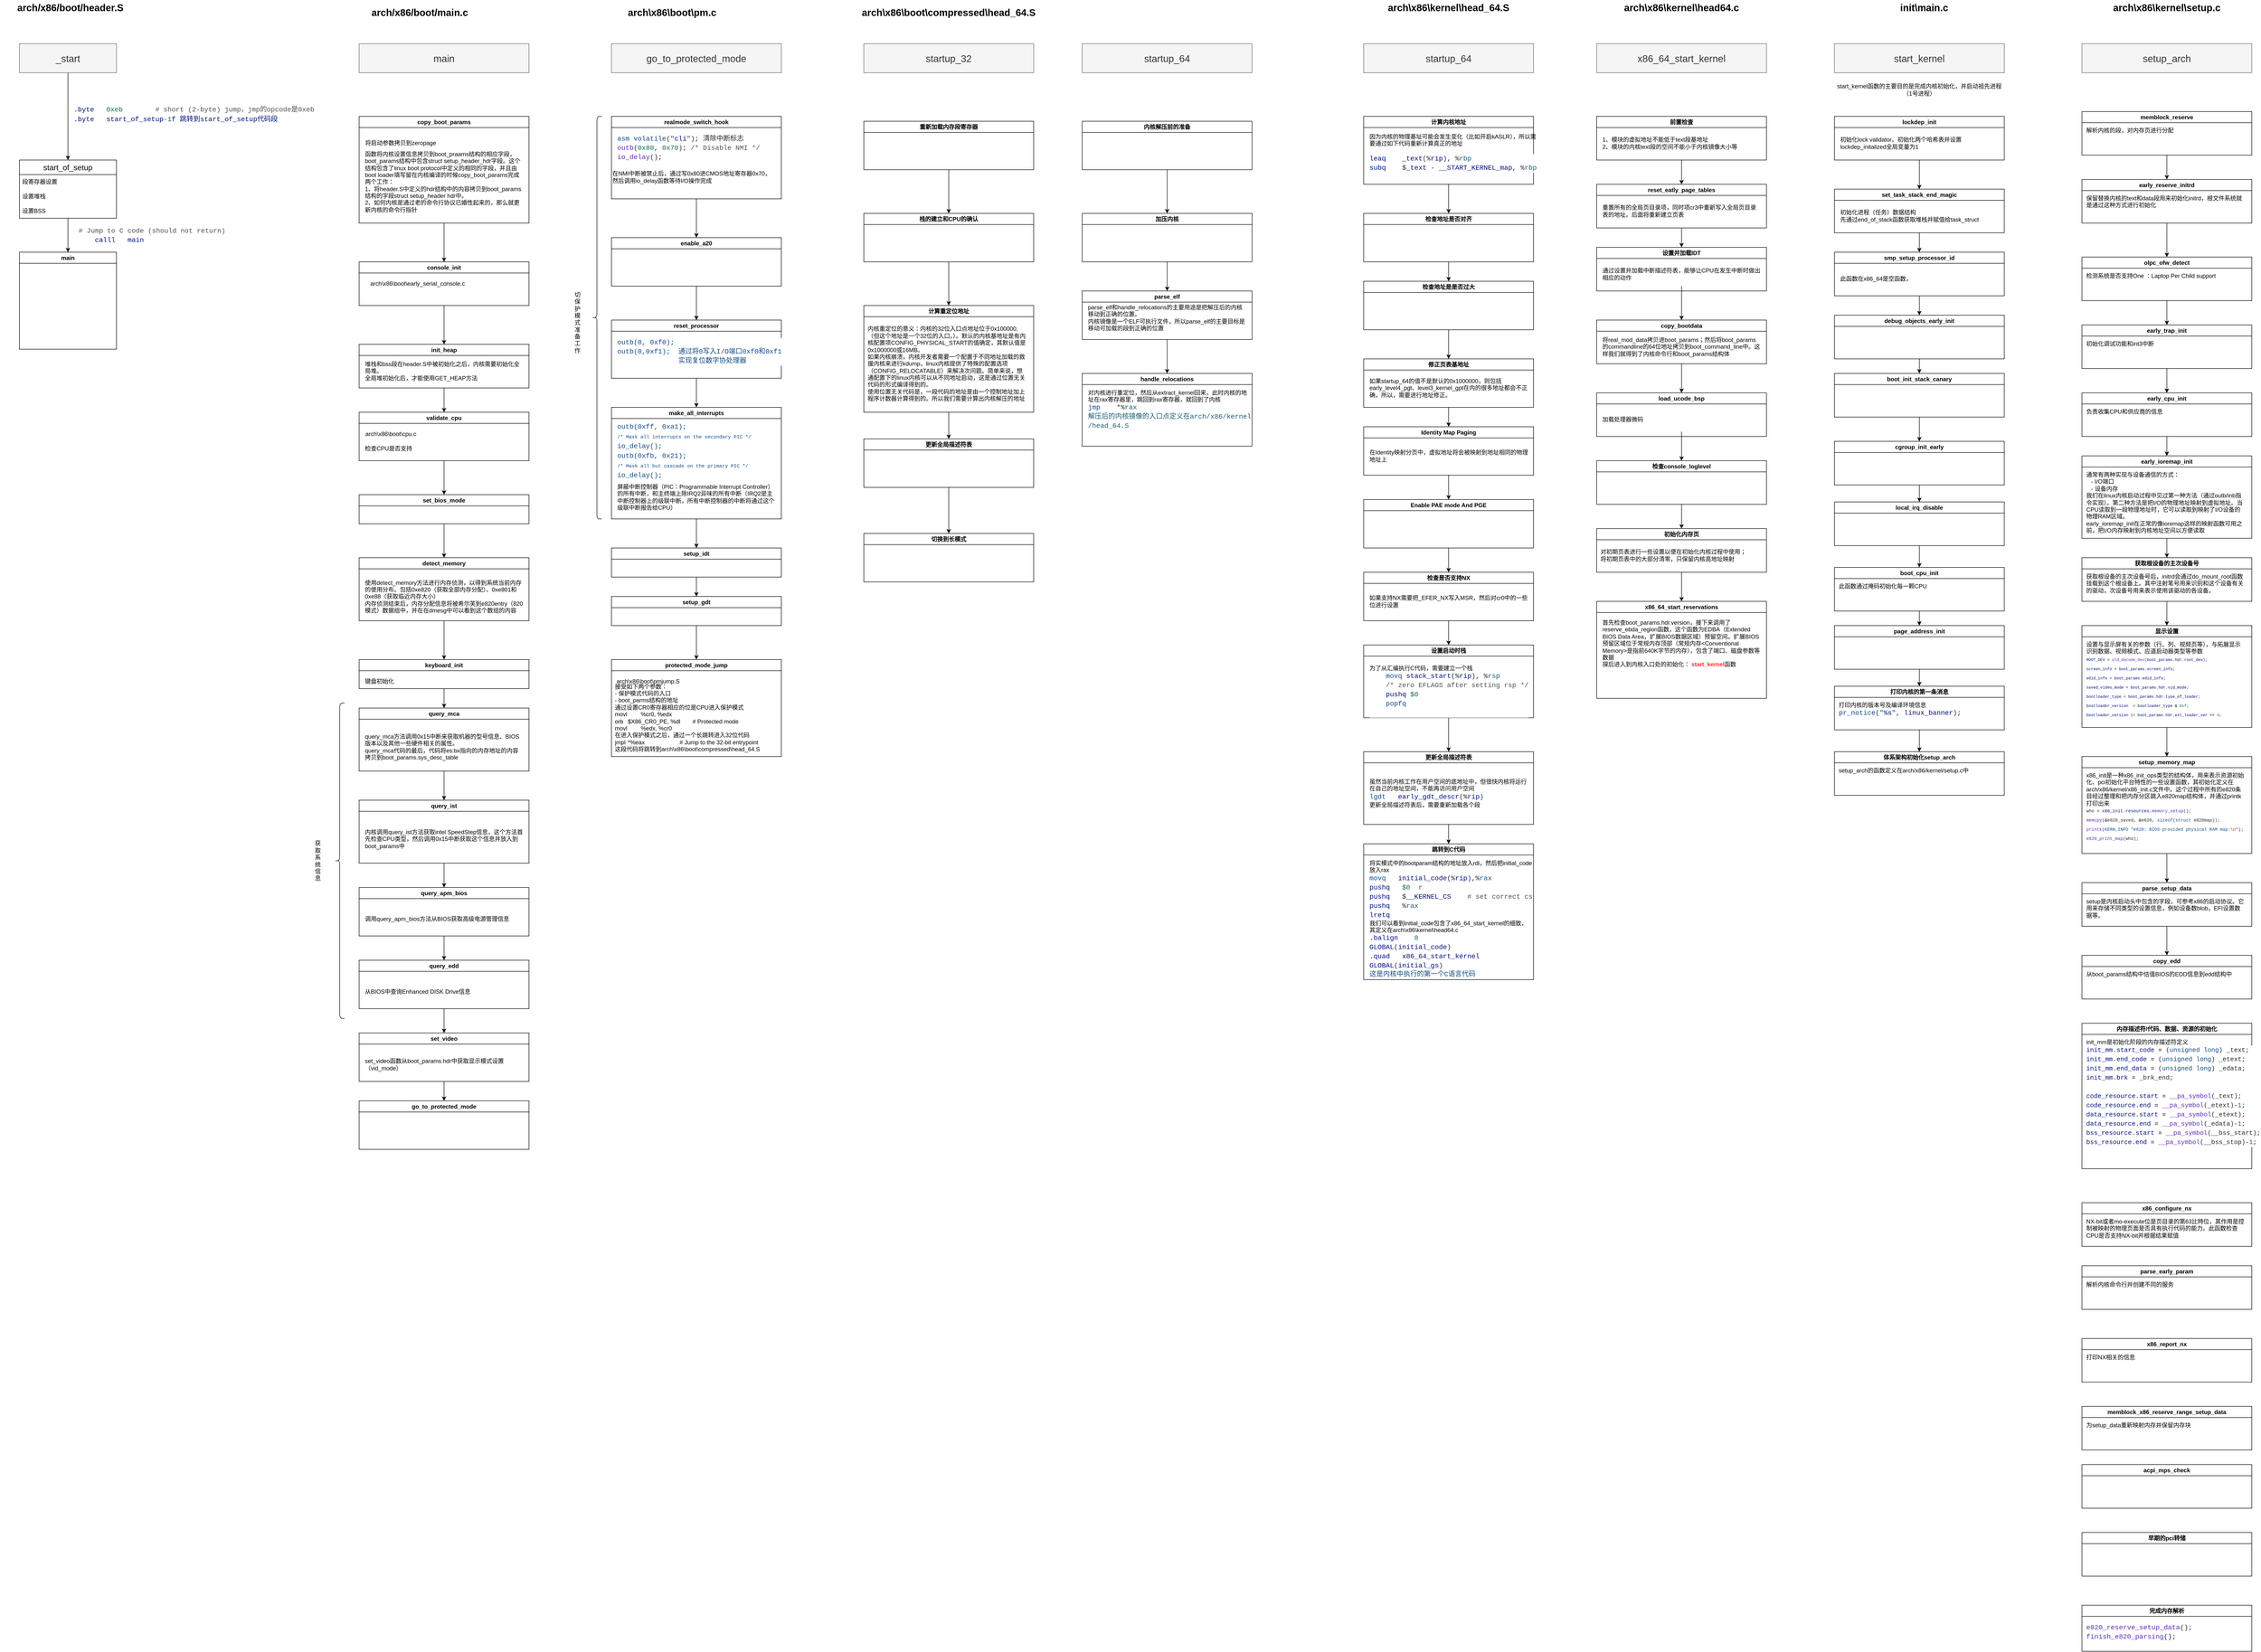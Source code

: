 <mxfile version="24.5.1" type="github">
  <diagram id="wFE0QG_FPsp0jaGvCLVb" name="Page-1">
    <mxGraphModel dx="1430" dy="763" grid="1" gridSize="10" guides="1" tooltips="1" connect="1" arrows="1" fold="1" page="1" pageScale="1" pageWidth="850" pageHeight="1100" math="0" shadow="0">
      <root>
        <mxCell id="0" />
        <mxCell id="1" parent="0" />
        <mxCell id="jPp7AaR7GWy1GO26mgqh-68" style="edgeStyle=orthogonalEdgeStyle;rounded=0;orthogonalLoop=1;jettySize=auto;html=1;" parent="1" source="jPp7AaR7GWy1GO26mgqh-54" target="jPp7AaR7GWy1GO26mgqh-56" edge="1">
          <mxGeometry relative="1" as="geometry" />
        </mxCell>
        <mxCell id="jPp7AaR7GWy1GO26mgqh-54" value="query_ist" style="swimlane;whiteSpace=wrap;html=1;" parent="1" vertex="1">
          <mxGeometry x="820" y="1730" width="350" height="130" as="geometry" />
        </mxCell>
        <mxCell id="jPp7AaR7GWy1GO26mgqh-55" value="&lt;div&gt;内核调用query_ist方法获取intel SpeedStep信息，这个方法首先检查CPU类型，然后调用0x15中断获取这个信息并放入到boot_params中&lt;/div&gt;" style="text;strokeColor=none;align=left;fillColor=none;html=1;verticalAlign=middle;whiteSpace=wrap;rounded=0;" parent="jPp7AaR7GWy1GO26mgqh-54" vertex="1">
          <mxGeometry x="10" y="30" width="330" height="100" as="geometry" />
        </mxCell>
        <mxCell id="215-eHgmbYdkAp0iwA8i-2" value="&lt;span style=&quot;font-weight: 700;&quot;&gt;&lt;font style=&quot;font-size: 20px;&quot;&gt;arch/x86/boot/header.S&lt;/font&gt;&lt;/span&gt;" style="text;strokeColor=none;align=center;fillColor=none;html=1;verticalAlign=middle;whiteSpace=wrap;rounded=0;" parent="1" vertex="1">
          <mxGeometry x="80" y="80" width="290" height="30" as="geometry" />
        </mxCell>
        <mxCell id="jPp7AaR7GWy1GO26mgqh-19" style="edgeStyle=orthogonalEdgeStyle;rounded=0;orthogonalLoop=1;jettySize=auto;html=1;entryX=0.5;entryY=0;entryDx=0;entryDy=0;" parent="1" source="215-eHgmbYdkAp0iwA8i-3" target="jPp7AaR7GWy1GO26mgqh-12" edge="1">
          <mxGeometry relative="1" as="geometry" />
        </mxCell>
        <mxCell id="215-eHgmbYdkAp0iwA8i-3" value="&lt;font style=&quot;font-size: 20px;&quot;&gt;_start&lt;/font&gt;" style="rounded=0;whiteSpace=wrap;html=1;fillColor=#f5f5f5;fontColor=#333333;strokeColor=#666666;" parent="1" vertex="1">
          <mxGeometry x="120" y="170" width="200" height="60" as="geometry" />
        </mxCell>
        <mxCell id="215-eHgmbYdkAp0iwA8i-7" value="main" style="swimlane;whiteSpace=wrap;html=1;" parent="1" vertex="1">
          <mxGeometry x="120" y="600" width="200" height="200" as="geometry" />
        </mxCell>
        <mxCell id="jPp7AaR7GWy1GO26mgqh-20" style="edgeStyle=orthogonalEdgeStyle;rounded=0;orthogonalLoop=1;jettySize=auto;html=1;entryX=0.5;entryY=0;entryDx=0;entryDy=0;" parent="1" source="jPp7AaR7GWy1GO26mgqh-12" target="215-eHgmbYdkAp0iwA8i-7" edge="1">
          <mxGeometry relative="1" as="geometry" />
        </mxCell>
        <mxCell id="jPp7AaR7GWy1GO26mgqh-12" value="&lt;span style=&quot;font-size: medium; text-align: left;&quot;&gt;start_of_setup&lt;/span&gt;" style="swimlane;fontStyle=0;childLayout=stackLayout;horizontal=1;startSize=30;horizontalStack=0;resizeParent=1;resizeParentMax=0;resizeLast=0;collapsible=1;marginBottom=0;whiteSpace=wrap;html=1;" parent="1" vertex="1">
          <mxGeometry x="120" y="410" width="200" height="120" as="geometry" />
        </mxCell>
        <mxCell id="jPp7AaR7GWy1GO26mgqh-13" value="段寄存器设置" style="text;strokeColor=none;fillColor=none;align=left;verticalAlign=middle;spacingLeft=4;spacingRight=4;overflow=hidden;points=[[0,0.5],[1,0.5]];portConstraint=eastwest;rotatable=0;whiteSpace=wrap;html=1;" parent="jPp7AaR7GWy1GO26mgqh-12" vertex="1">
          <mxGeometry y="30" width="200" height="30" as="geometry" />
        </mxCell>
        <mxCell id="jPp7AaR7GWy1GO26mgqh-14" value="设置堆栈" style="text;strokeColor=none;fillColor=none;align=left;verticalAlign=middle;spacingLeft=4;spacingRight=4;overflow=hidden;points=[[0,0.5],[1,0.5]];portConstraint=eastwest;rotatable=0;whiteSpace=wrap;html=1;" parent="jPp7AaR7GWy1GO26mgqh-12" vertex="1">
          <mxGeometry y="60" width="200" height="30" as="geometry" />
        </mxCell>
        <mxCell id="jPp7AaR7GWy1GO26mgqh-15" value="设置BSS" style="text;strokeColor=none;fillColor=none;align=left;verticalAlign=middle;spacingLeft=4;spacingRight=4;overflow=hidden;points=[[0,0.5],[1,0.5]];portConstraint=eastwest;rotatable=0;whiteSpace=wrap;html=1;" parent="jPp7AaR7GWy1GO26mgqh-12" vertex="1">
          <mxGeometry y="90" width="200" height="30" as="geometry" />
        </mxCell>
        <mxCell id="jPp7AaR7GWy1GO26mgqh-21" value="&lt;div style=&quot;color: #292929;background-color: #ffffff;font-family: Consolas, &#39;Courier New&#39;, monospace;font-weight: normal;font-size: 14px;line-height: 19px;white-space: pre;&quot;&gt;&lt;div&gt;&lt;span style=&quot;color: #515151;&quot;&gt;# Jump to C code (should not return)&lt;/span&gt;&lt;/div&gt;&lt;div&gt;&lt;span style=&quot;color: #292929;&quot;&gt;&amp;nbsp; &amp;nbsp; &lt;/span&gt;&lt;span style=&quot;color: #001080;&quot;&gt;calll&lt;/span&gt;&lt;span style=&quot;color: #292929;&quot;&gt; &amp;nbsp; &lt;/span&gt;&lt;span style=&quot;color: #001080;&quot;&gt;main&lt;/span&gt;&lt;/div&gt;&lt;/div&gt;" style="text;whiteSpace=wrap;html=1;" parent="1" vertex="1">
          <mxGeometry x="240" y="540" width="310" height="60" as="geometry" />
        </mxCell>
        <mxCell id="jPp7AaR7GWy1GO26mgqh-22" value="&lt;div style=&quot;background-color: rgb(255, 255, 255); line-height: 19px;&quot;&gt;&lt;div style=&quot;&quot;&gt;&lt;span style=&quot;color: rgb(0, 16, 128); font-family: Consolas, &amp;quot;Courier New&amp;quot;, monospace; font-size: 14px; font-weight: normal; white-space: pre;&quot;&gt;.byte&lt;/span&gt;&lt;span style=&quot;color: rgb(41, 41, 41); font-family: Consolas, &amp;quot;Courier New&amp;quot;, monospace; font-size: 14px; font-weight: normal; white-space: pre;&quot;&gt; &amp;nbsp; &lt;/span&gt;&lt;span style=&quot;color: rgb(9, 109, 72); font-family: Consolas, &amp;quot;Courier New&amp;quot;, monospace; font-size: 14px; font-weight: normal; white-space: pre;&quot;&gt;0xeb&lt;/span&gt;&lt;span style=&quot;color: rgb(41, 41, 41); font-family: Consolas, &amp;quot;Courier New&amp;quot;, monospace; font-size: 14px; font-weight: normal; white-space: pre;&quot;&gt; &amp;nbsp; &amp;nbsp; &amp;nbsp; &amp;nbsp;&lt;/span&gt;&lt;span style=&quot;color: rgb(81, 81, 81); font-family: Consolas, &amp;quot;Courier New&amp;quot;, monospace; font-size: 14px; font-weight: normal; white-space: pre;&quot;&gt;# short (2-byte) jump，&lt;/span&gt;&lt;font face=&quot;Consolas, Courier New, monospace&quot; color=&quot;#515151&quot;&gt;&lt;span style=&quot;font-size: 14px; white-space: pre;&quot;&gt;jmp的opcode是0xeb&lt;/span&gt;&lt;/font&gt;&lt;/div&gt;&lt;div style=&quot;&quot;&gt;&lt;span style=&quot;color: rgb(0, 16, 128); font-family: Consolas, &amp;quot;Courier New&amp;quot;, monospace; font-size: 14px; font-weight: normal; white-space: pre;&quot;&gt;.byte&lt;/span&gt;&lt;span style=&quot;color: rgb(41, 41, 41); font-family: Consolas, &amp;quot;Courier New&amp;quot;, monospace; font-size: 14px; font-weight: normal; white-space: pre;&quot;&gt; &amp;nbsp; &lt;/span&gt;&lt;span style=&quot;color: rgb(0, 16, 128); font-family: Consolas, &amp;quot;Courier New&amp;quot;, monospace; font-size: 14px; font-weight: normal; white-space: pre;&quot;&gt;start_of_setup&lt;/span&gt;&lt;span style=&quot;color: rgb(9, 109, 72); font-family: Consolas, &amp;quot;Courier New&amp;quot;, monospace; font-size: 14px; font-weight: normal; white-space: pre;&quot;&gt;-1&lt;/span&gt;&lt;span style=&quot;color: rgb(0, 16, 128); font-family: Consolas, &amp;quot;Courier New&amp;quot;, monospace; font-size: 14px; font-weight: normal; white-space: pre;&quot;&gt;f &lt;/span&gt;&lt;font face=&quot;Consolas, Courier New, monospace&quot; color=&quot;#001080&quot;&gt;&lt;span style=&quot;font-size: 14px; white-space: pre;&quot;&gt;跳转到start_of_setup代码段&lt;/span&gt;&lt;/font&gt;&lt;/div&gt;&lt;/div&gt;" style="text;whiteSpace=wrap;html=1;" parent="1" vertex="1">
          <mxGeometry x="230" y="290" width="500" height="60" as="geometry" />
        </mxCell>
        <mxCell id="jPp7AaR7GWy1GO26mgqh-23" value="&lt;span style=&quot;font-weight: 700;&quot;&gt;&lt;font style=&quot;font-size: 20px;&quot;&gt;arch/x86/boot/main.c&lt;/font&gt;&lt;/span&gt;" style="text;strokeColor=none;align=center;fillColor=none;html=1;verticalAlign=middle;whiteSpace=wrap;rounded=0;" parent="1" vertex="1">
          <mxGeometry x="800" y="90" width="290" height="30" as="geometry" />
        </mxCell>
        <mxCell id="jPp7AaR7GWy1GO26mgqh-24" value="&lt;font style=&quot;font-size: 20px;&quot;&gt;main&lt;/font&gt;" style="rounded=0;whiteSpace=wrap;html=1;fillColor=#f5f5f5;fontColor=#333333;strokeColor=#666666;" parent="1" vertex="1">
          <mxGeometry x="820" y="170" width="350" height="60" as="geometry" />
        </mxCell>
        <mxCell id="jPp7AaR7GWy1GO26mgqh-34" style="edgeStyle=orthogonalEdgeStyle;rounded=0;orthogonalLoop=1;jettySize=auto;html=1;" parent="1" source="jPp7AaR7GWy1GO26mgqh-25" target="jPp7AaR7GWy1GO26mgqh-30" edge="1">
          <mxGeometry relative="1" as="geometry" />
        </mxCell>
        <mxCell id="jPp7AaR7GWy1GO26mgqh-25" value="copy_boot_params" style="swimlane;whiteSpace=wrap;html=1;" parent="1" vertex="1">
          <mxGeometry x="820" y="320" width="350" height="220" as="geometry" />
        </mxCell>
        <mxCell id="jPp7AaR7GWy1GO26mgqh-26" value="将启动参数拷贝到zeropage" style="text;html=1;align=center;verticalAlign=middle;resizable=0;points=[];autosize=1;strokeColor=none;fillColor=none;" parent="jPp7AaR7GWy1GO26mgqh-25" vertex="1">
          <mxGeometry y="40" width="170" height="30" as="geometry" />
        </mxCell>
        <mxCell id="jPp7AaR7GWy1GO26mgqh-28" value="函数将内核设置信息拷贝到boot_praams结构的相应字段，boot_params结构中包含struct setup_header_hdr字段。这个结构包含了linux boot protocol中定义的相同的字段，并且由boot loader填写留在内核编译的时候copy_boot_params完成两个工作：&lt;div&gt;1、将header.S中定义的hdr结构中的内容拷贝到boot_params结构的字段struct setup_header hdr中。&lt;/div&gt;&lt;div&gt;2、如何内核是通过老的命令行协议已婚性起来的，那么就更新内核的命令行指针&lt;/div&gt;" style="text;strokeColor=none;align=left;fillColor=none;html=1;verticalAlign=middle;whiteSpace=wrap;rounded=0;" parent="jPp7AaR7GWy1GO26mgqh-25" vertex="1">
          <mxGeometry x="10" y="70" width="330" height="130" as="geometry" />
        </mxCell>
        <mxCell id="jPp7AaR7GWy1GO26mgqh-38" style="edgeStyle=orthogonalEdgeStyle;rounded=0;orthogonalLoop=1;jettySize=auto;html=1;entryX=0.5;entryY=0;entryDx=0;entryDy=0;" parent="1" source="jPp7AaR7GWy1GO26mgqh-30" target="jPp7AaR7GWy1GO26mgqh-35" edge="1">
          <mxGeometry relative="1" as="geometry" />
        </mxCell>
        <mxCell id="jPp7AaR7GWy1GO26mgqh-30" value="console_init" style="swimlane;whiteSpace=wrap;html=1;" parent="1" vertex="1">
          <mxGeometry x="820" y="620" width="350" height="90" as="geometry" />
        </mxCell>
        <mxCell id="jPp7AaR7GWy1GO26mgqh-31" value="arch\x86\boot\early_serial_console.c" style="text;html=1;align=center;verticalAlign=middle;resizable=0;points=[];autosize=1;strokeColor=none;fillColor=none;" parent="jPp7AaR7GWy1GO26mgqh-30" vertex="1">
          <mxGeometry x="10" y="30" width="220" height="30" as="geometry" />
        </mxCell>
        <mxCell id="n0Vx_WlOkcHuKILNx8sB-11" style="edgeStyle=orthogonalEdgeStyle;rounded=0;orthogonalLoop=1;jettySize=auto;html=1;entryX=0.5;entryY=0;entryDx=0;entryDy=0;" parent="1" source="jPp7AaR7GWy1GO26mgqh-35" target="jPp7AaR7GWy1GO26mgqh-39" edge="1">
          <mxGeometry relative="1" as="geometry" />
        </mxCell>
        <mxCell id="jPp7AaR7GWy1GO26mgqh-35" value="init_heap" style="swimlane;whiteSpace=wrap;html=1;" parent="1" vertex="1">
          <mxGeometry x="820" y="790" width="350" height="90" as="geometry" />
        </mxCell>
        <mxCell id="jPp7AaR7GWy1GO26mgqh-37" value="堆栈和bss段在header.S中被初始化之后，内核需要初始化全局堆。&lt;div&gt;全局堆初始化后，才能使用GET_HEAP方法&lt;/div&gt;" style="text;strokeColor=none;align=left;fillColor=none;html=1;verticalAlign=middle;whiteSpace=wrap;rounded=0;" parent="jPp7AaR7GWy1GO26mgqh-35" vertex="1">
          <mxGeometry x="10" y="20" width="330" height="70" as="geometry" />
        </mxCell>
        <mxCell id="jPp7AaR7GWy1GO26mgqh-45" style="edgeStyle=orthogonalEdgeStyle;rounded=0;orthogonalLoop=1;jettySize=auto;html=1;entryX=0.5;entryY=0;entryDx=0;entryDy=0;" parent="1" source="jPp7AaR7GWy1GO26mgqh-39" target="jPp7AaR7GWy1GO26mgqh-42" edge="1">
          <mxGeometry relative="1" as="geometry" />
        </mxCell>
        <mxCell id="jPp7AaR7GWy1GO26mgqh-39" value="validate_cpu" style="swimlane;whiteSpace=wrap;html=1;" parent="1" vertex="1">
          <mxGeometry x="820" y="930" width="350" height="100" as="geometry" />
        </mxCell>
        <mxCell id="jPp7AaR7GWy1GO26mgqh-41" value="arch\x86\boot\cpu.c" style="text;html=1;align=center;verticalAlign=middle;resizable=0;points=[];autosize=1;strokeColor=none;fillColor=none;" parent="jPp7AaR7GWy1GO26mgqh-39" vertex="1">
          <mxGeometry y="30" width="130" height="30" as="geometry" />
        </mxCell>
        <mxCell id="jPp7AaR7GWy1GO26mgqh-40" value="检查CPU是否支持" style="text;strokeColor=none;align=left;fillColor=none;html=1;verticalAlign=middle;whiteSpace=wrap;rounded=0;" parent="jPp7AaR7GWy1GO26mgqh-39" vertex="1">
          <mxGeometry x="10" y="60" width="330" height="30" as="geometry" />
        </mxCell>
        <mxCell id="jPp7AaR7GWy1GO26mgqh-50" style="edgeStyle=orthogonalEdgeStyle;rounded=0;orthogonalLoop=1;jettySize=auto;html=1;entryX=0.5;entryY=0;entryDx=0;entryDy=0;" parent="1" source="jPp7AaR7GWy1GO26mgqh-42" target="jPp7AaR7GWy1GO26mgqh-46" edge="1">
          <mxGeometry relative="1" as="geometry" />
        </mxCell>
        <mxCell id="jPp7AaR7GWy1GO26mgqh-42" value="set_bios_mode" style="swimlane;whiteSpace=wrap;html=1;" parent="1" vertex="1">
          <mxGeometry x="820" y="1100" width="350" height="60" as="geometry" />
        </mxCell>
        <mxCell id="jPp7AaR7GWy1GO26mgqh-46" value="detect_memory" style="swimlane;whiteSpace=wrap;html=1;" parent="1" vertex="1">
          <mxGeometry x="820" y="1230" width="350" height="130" as="geometry" />
        </mxCell>
        <mxCell id="jPp7AaR7GWy1GO26mgqh-47" value="使用detect_memory方法进行内存侦测，以得到系统当前内存的使用分布。包括0xe820（获取全部内存分配）、0xe801和0xe88（获取临近内存大小）&lt;div&gt;内存侦测结束后，内存分配信息将被希尔芙到e820entry（820模式）数据组中，并在在dmesg中可以看到这个数组的内容&lt;/div&gt;" style="text;strokeColor=none;align=left;fillColor=none;html=1;verticalAlign=middle;whiteSpace=wrap;rounded=0;" parent="jPp7AaR7GWy1GO26mgqh-46" vertex="1">
          <mxGeometry x="10" y="30" width="330" height="100" as="geometry" />
        </mxCell>
        <mxCell id="jPp7AaR7GWy1GO26mgqh-64" style="edgeStyle=orthogonalEdgeStyle;rounded=0;orthogonalLoop=1;jettySize=auto;html=1;" parent="1" source="jPp7AaR7GWy1GO26mgqh-48" target="jPp7AaR7GWy1GO26mgqh-52" edge="1">
          <mxGeometry relative="1" as="geometry" />
        </mxCell>
        <mxCell id="jPp7AaR7GWy1GO26mgqh-48" value="keyboard_init" style="swimlane;whiteSpace=wrap;html=1;" parent="1" vertex="1">
          <mxGeometry x="820" y="1440" width="350" height="60" as="geometry" />
        </mxCell>
        <mxCell id="jPp7AaR7GWy1GO26mgqh-49" value="键盘初始化" style="text;strokeColor=none;align=left;fillColor=none;html=1;verticalAlign=middle;whiteSpace=wrap;rounded=0;" parent="jPp7AaR7GWy1GO26mgqh-48" vertex="1">
          <mxGeometry x="10" y="30" width="330" height="30" as="geometry" />
        </mxCell>
        <mxCell id="jPp7AaR7GWy1GO26mgqh-51" style="edgeStyle=orthogonalEdgeStyle;rounded=0;orthogonalLoop=1;jettySize=auto;html=1;entryX=0.5;entryY=0;entryDx=0;entryDy=0;" parent="1" source="jPp7AaR7GWy1GO26mgqh-47" target="jPp7AaR7GWy1GO26mgqh-48" edge="1">
          <mxGeometry relative="1" as="geometry" />
        </mxCell>
        <mxCell id="jPp7AaR7GWy1GO26mgqh-69" style="edgeStyle=orthogonalEdgeStyle;rounded=0;orthogonalLoop=1;jettySize=auto;html=1;entryX=0.5;entryY=0;entryDx=0;entryDy=0;" parent="1" source="jPp7AaR7GWy1GO26mgqh-56" target="jPp7AaR7GWy1GO26mgqh-58" edge="1">
          <mxGeometry relative="1" as="geometry" />
        </mxCell>
        <mxCell id="jPp7AaR7GWy1GO26mgqh-56" value="query_apm_bios" style="swimlane;whiteSpace=wrap;html=1;" parent="1" vertex="1">
          <mxGeometry x="820" y="1910" width="350" height="100" as="geometry" />
        </mxCell>
        <mxCell id="jPp7AaR7GWy1GO26mgqh-57" value="&lt;div&gt;调用query_apm_bios方法从BIOS获取高级电源管理信息&lt;/div&gt;" style="text;strokeColor=none;align=left;fillColor=none;html=1;verticalAlign=middle;whiteSpace=wrap;rounded=0;" parent="jPp7AaR7GWy1GO26mgqh-56" vertex="1">
          <mxGeometry x="10" y="30" width="330" height="70" as="geometry" />
        </mxCell>
        <mxCell id="jPp7AaR7GWy1GO26mgqh-72" style="edgeStyle=orthogonalEdgeStyle;rounded=0;orthogonalLoop=1;jettySize=auto;html=1;entryX=0.5;entryY=0;entryDx=0;entryDy=0;" parent="1" source="jPp7AaR7GWy1GO26mgqh-58" target="jPp7AaR7GWy1GO26mgqh-70" edge="1">
          <mxGeometry relative="1" as="geometry" />
        </mxCell>
        <mxCell id="jPp7AaR7GWy1GO26mgqh-58" value="query_edd" style="swimlane;whiteSpace=wrap;html=1;" parent="1" vertex="1">
          <mxGeometry x="820" y="2060" width="350" height="100" as="geometry" />
        </mxCell>
        <mxCell id="jPp7AaR7GWy1GO26mgqh-59" value="&lt;div&gt;从BIOS中查询Enhanced DISK Drive信息&lt;/div&gt;" style="text;strokeColor=none;align=left;fillColor=none;html=1;verticalAlign=middle;whiteSpace=wrap;rounded=0;" parent="jPp7AaR7GWy1GO26mgqh-58" vertex="1">
          <mxGeometry x="10" y="30" width="330" height="70" as="geometry" />
        </mxCell>
        <mxCell id="jPp7AaR7GWy1GO26mgqh-67" style="edgeStyle=orthogonalEdgeStyle;rounded=0;orthogonalLoop=1;jettySize=auto;html=1;entryX=0.5;entryY=0;entryDx=0;entryDy=0;" parent="1" source="jPp7AaR7GWy1GO26mgqh-52" target="jPp7AaR7GWy1GO26mgqh-54" edge="1">
          <mxGeometry relative="1" as="geometry" />
        </mxCell>
        <mxCell id="jPp7AaR7GWy1GO26mgqh-52" value="query_mca" style="swimlane;whiteSpace=wrap;html=1;" parent="1" vertex="1">
          <mxGeometry x="820" y="1540" width="350" height="130" as="geometry" />
        </mxCell>
        <mxCell id="jPp7AaR7GWy1GO26mgqh-53" value="&lt;div&gt;query_mca方法调用0x15中断来获取机器的型号信息、BIOS版本以及其他一些硬件相关的属性。&lt;/div&gt;&lt;div&gt;query_mca代码的最后，代码将es:bx指向的内存地址的内容拷贝到boot_params.sys_desc_table&lt;/div&gt;" style="text;strokeColor=none;align=left;fillColor=none;html=1;verticalAlign=middle;whiteSpace=wrap;rounded=0;" parent="jPp7AaR7GWy1GO26mgqh-52" vertex="1">
          <mxGeometry x="10" y="30" width="330" height="100" as="geometry" />
        </mxCell>
        <mxCell id="n0Vx_WlOkcHuKILNx8sB-1" style="edgeStyle=orthogonalEdgeStyle;rounded=0;orthogonalLoop=1;jettySize=auto;html=1;" parent="1" source="jPp7AaR7GWy1GO26mgqh-70" target="jPp7AaR7GWy1GO26mgqh-75" edge="1">
          <mxGeometry relative="1" as="geometry" />
        </mxCell>
        <mxCell id="jPp7AaR7GWy1GO26mgqh-70" value="set_video" style="swimlane;whiteSpace=wrap;html=1;" parent="1" vertex="1">
          <mxGeometry x="820" y="2210" width="350" height="100" as="geometry" />
        </mxCell>
        <mxCell id="jPp7AaR7GWy1GO26mgqh-71" value="&lt;div&gt;set_video函数从boot_params.hdr中获取显示模式设置（vid_mode）&lt;/div&gt;" style="text;strokeColor=none;align=left;fillColor=none;html=1;verticalAlign=middle;whiteSpace=wrap;rounded=0;" parent="jPp7AaR7GWy1GO26mgqh-70" vertex="1">
          <mxGeometry x="10" y="30" width="330" height="70" as="geometry" />
        </mxCell>
        <mxCell id="jPp7AaR7GWy1GO26mgqh-73" value="" style="shape=curlyBracket;whiteSpace=wrap;html=1;rounded=1;labelPosition=left;verticalLabelPosition=middle;align=right;verticalAlign=middle;" parent="1" vertex="1">
          <mxGeometry x="770" y="1530" width="20" height="650" as="geometry" />
        </mxCell>
        <mxCell id="jPp7AaR7GWy1GO26mgqh-61" value="获取系统信息" style="text;strokeColor=none;align=center;fillColor=none;html=1;verticalAlign=middle;whiteSpace=wrap;rounded=0;" parent="1" vertex="1">
          <mxGeometry x="730" y="1840" width="10" height="30" as="geometry" />
        </mxCell>
        <mxCell id="jPp7AaR7GWy1GO26mgqh-75" value="go_to_protected_mode" style="swimlane;whiteSpace=wrap;html=1;" parent="1" vertex="1">
          <mxGeometry x="820" y="2350" width="350" height="100" as="geometry" />
        </mxCell>
        <mxCell id="n0Vx_WlOkcHuKILNx8sB-2" value="&lt;font style=&quot;font-size: 20px;&quot;&gt;go_to_protected_mode&lt;/font&gt;" style="rounded=0;whiteSpace=wrap;html=1;fillColor=#f5f5f5;fontColor=#333333;strokeColor=#666666;" parent="1" vertex="1">
          <mxGeometry x="1340" y="170" width="350" height="60" as="geometry" />
        </mxCell>
        <mxCell id="n0Vx_WlOkcHuKILNx8sB-13" style="edgeStyle=orthogonalEdgeStyle;rounded=0;orthogonalLoop=1;jettySize=auto;html=1;entryX=0.5;entryY=0;entryDx=0;entryDy=0;" parent="1" source="n0Vx_WlOkcHuKILNx8sB-3" target="n0Vx_WlOkcHuKILNx8sB-8" edge="1">
          <mxGeometry relative="1" as="geometry" />
        </mxCell>
        <mxCell id="n0Vx_WlOkcHuKILNx8sB-3" value="realmode_switch_hook" style="swimlane;whiteSpace=wrap;html=1;" parent="1" vertex="1">
          <mxGeometry x="1340" y="320" width="350" height="170" as="geometry" />
        </mxCell>
        <mxCell id="n0Vx_WlOkcHuKILNx8sB-4" value="&lt;div style=&quot;color: rgb(41, 41, 41); background-color: rgb(255, 255, 255); font-family: Consolas, &amp;quot;Courier New&amp;quot;, monospace; font-size: 14px; line-height: 19px; white-space-collapse: preserve;&quot;&gt;&lt;div style=&quot;&quot;&gt;&lt;span style=&quot;color: #0f4a85;&quot;&gt;asm&lt;/span&gt; &lt;span style=&quot;color: #0f4a85;&quot;&gt;volatile&lt;/span&gt;(&lt;span style=&quot;color: #0f4a85;&quot;&gt;&quot;&lt;/span&gt;&lt;span style=&quot;color: #001080;&quot;&gt;cli&lt;/span&gt;&lt;span style=&quot;color: #0f4a85;&quot;&gt;&quot;&lt;/span&gt;); 清除中断标志&lt;/div&gt;&lt;div style=&quot;&quot;&gt;&lt;span style=&quot;color: rgb(94, 44, 188);&quot;&gt;outb&lt;/span&gt;(&lt;span style=&quot;color: rgb(9, 109, 72);&quot;&gt;0x80&lt;/span&gt;, &lt;span style=&quot;color: rgb(9, 109, 72);&quot;&gt;0x70&lt;/span&gt;);&lt;span style=&quot;color: rgb(81, 81, 81);&quot;&gt; /* Disable NMI */&lt;/span&gt;&lt;/div&gt;&lt;div&gt;&lt;span style=&quot;color: #5e2cbc;&quot;&gt;io_delay&lt;/span&gt;();&lt;/div&gt;&lt;/div&gt;" style="text;html=1;align=left;verticalAlign=middle;resizable=0;points=[];autosize=1;strokeColor=none;fillColor=none;" parent="n0Vx_WlOkcHuKILNx8sB-3" vertex="1">
          <mxGeometry x="10" y="30" width="290" height="70" as="geometry" />
        </mxCell>
        <mxCell id="n0Vx_WlOkcHuKILNx8sB-6" value="在NMI中断被禁止后，通过写0x80进CMOS地址寄存器0x70，然后调用io_delay函数等待I/O操作完成" style="text;strokeColor=none;align=left;fillColor=none;html=1;verticalAlign=middle;whiteSpace=wrap;rounded=0;" parent="n0Vx_WlOkcHuKILNx8sB-3" vertex="1">
          <mxGeometry y="110" width="335" height="30" as="geometry" />
        </mxCell>
        <mxCell id="n0Vx_WlOkcHuKILNx8sB-21" style="edgeStyle=orthogonalEdgeStyle;rounded=0;orthogonalLoop=1;jettySize=auto;html=1;entryX=0.5;entryY=0;entryDx=0;entryDy=0;" parent="1" source="n0Vx_WlOkcHuKILNx8sB-8" target="n0Vx_WlOkcHuKILNx8sB-12" edge="1">
          <mxGeometry relative="1" as="geometry" />
        </mxCell>
        <mxCell id="n0Vx_WlOkcHuKILNx8sB-8" value="enable_a20" style="swimlane;whiteSpace=wrap;html=1;" parent="1" vertex="1">
          <mxGeometry x="1340" y="570" width="350" height="100" as="geometry" />
        </mxCell>
        <mxCell id="n0Vx_WlOkcHuKILNx8sB-22" style="edgeStyle=orthogonalEdgeStyle;rounded=0;orthogonalLoop=1;jettySize=auto;html=1;entryX=0.5;entryY=0;entryDx=0;entryDy=0;" parent="1" source="n0Vx_WlOkcHuKILNx8sB-12" target="n0Vx_WlOkcHuKILNx8sB-15" edge="1">
          <mxGeometry relative="1" as="geometry" />
        </mxCell>
        <mxCell id="n0Vx_WlOkcHuKILNx8sB-12" value="reset_processor" style="swimlane;whiteSpace=wrap;html=1;" parent="1" vertex="1">
          <mxGeometry x="1340" y="740" width="350" height="120" as="geometry" />
        </mxCell>
        <mxCell id="n0Vx_WlOkcHuKILNx8sB-14" value="&lt;div style=&quot;background-color: rgb(255, 255, 255); font-family: Consolas, &amp;quot;Courier New&amp;quot;, monospace; font-size: 14px; line-height: 19px; white-space-collapse: preserve;&quot;&gt;&lt;div style=&quot;&quot;&gt;&lt;font color=&quot;#0f4a85&quot;&gt;outb(0, 0xf0);&lt;/font&gt;&lt;/div&gt;&lt;div style=&quot;&quot;&gt;&lt;font color=&quot;#0f4a85&quot;&gt;outb(0,0xf1);  通过将0写入I/O端口0xf0和0xf1&lt;/font&gt;&lt;/div&gt;&lt;div style=&quot;&quot;&gt;&lt;font color=&quot;#0f4a85&quot;&gt;               实现复位数字协处理器&lt;/font&gt;&lt;/div&gt;&lt;/div&gt;" style="text;html=1;align=left;verticalAlign=middle;resizable=0;points=[];autosize=1;strokeColor=none;fillColor=none;" parent="n0Vx_WlOkcHuKILNx8sB-12" vertex="1">
          <mxGeometry x="10" y="30" width="340" height="70" as="geometry" />
        </mxCell>
        <mxCell id="n0Vx_WlOkcHuKILNx8sB-30" style="edgeStyle=orthogonalEdgeStyle;rounded=0;orthogonalLoop=1;jettySize=auto;html=1;entryX=0.5;entryY=0;entryDx=0;entryDy=0;" parent="1" source="n0Vx_WlOkcHuKILNx8sB-15" target="n0Vx_WlOkcHuKILNx8sB-25" edge="1">
          <mxGeometry relative="1" as="geometry" />
        </mxCell>
        <mxCell id="n0Vx_WlOkcHuKILNx8sB-15" value="make_all_interrupts" style="swimlane;whiteSpace=wrap;html=1;" parent="1" vertex="1">
          <mxGeometry x="1340" y="920" width="350" height="230" as="geometry" />
        </mxCell>
        <mxCell id="n0Vx_WlOkcHuKILNx8sB-16" value="&lt;div style=&quot;background-color: rgb(255, 255, 255); line-height: 19px;&quot;&gt;&lt;div style=&quot;&quot;&gt;&lt;font face=&quot;Consolas, Courier New, monospace&quot; color=&quot;#0f4a85&quot;&gt;&lt;span style=&quot;font-size: 14px; white-space-collapse: preserve;&quot;&gt;outb(0xff, 0xa1);&lt;/span&gt;&lt;/font&gt;&lt;/div&gt;&lt;div style=&quot;&quot;&gt;&lt;font style=&quot;font-size: 10px;&quot; face=&quot;Consolas, Courier New, monospace&quot; color=&quot;#0f4a85&quot;&gt;&lt;span style=&quot;white-space-collapse: preserve;&quot;&gt;/* Mask all interrupts on the secondary PIC */&lt;/span&gt;&lt;/font&gt;&lt;/div&gt;&lt;div style=&quot;&quot;&gt;&lt;font face=&quot;Consolas, Courier New, monospace&quot; color=&quot;#0f4a85&quot;&gt;&lt;span style=&quot;font-size: 14px; white-space-collapse: preserve;&quot;&gt;io_delay();&lt;br&gt;outb(0xfb, 0x21);&#x9;&lt;/span&gt;&lt;/font&gt;&lt;/div&gt;&lt;div style=&quot;&quot;&gt;&lt;font face=&quot;Consolas, Courier New, monospace&quot; color=&quot;#0f4a85&quot;&gt;&lt;span style=&quot;white-space-collapse: preserve;&quot;&gt;&lt;font style=&quot;font-size: 10px;&quot;&gt;/* Mask all but cascade on the primary PIC */&lt;br&gt;&lt;/font&gt;&lt;span style=&quot;font-size: 14px;&quot;&gt;io_delay();&lt;/span&gt;&lt;/span&gt;&lt;/font&gt;&lt;/div&gt;&lt;div style=&quot;&quot;&gt;&lt;/div&gt;&lt;/div&gt;" style="text;html=1;align=left;verticalAlign=middle;resizable=0;points=[];autosize=1;strokeColor=none;fillColor=none;" parent="n0Vx_WlOkcHuKILNx8sB-15" vertex="1">
          <mxGeometry x="10" y="25" width="280" height="130" as="geometry" />
        </mxCell>
        <mxCell id="n0Vx_WlOkcHuKILNx8sB-20" value="屏蔽中断控制器（PIC：Programmable Interrupt Controller）的所有中断，和主终端上除IRQ2异味的所有中断（IRQ2是主中断控制器上的级联中断，所有中断控制器的中断将通过这个级联中断报告给CPU）" style="text;strokeColor=none;align=left;fillColor=none;html=1;verticalAlign=middle;whiteSpace=wrap;rounded=0;" parent="n0Vx_WlOkcHuKILNx8sB-15" vertex="1">
          <mxGeometry x="10" y="170" width="330" height="30" as="geometry" />
        </mxCell>
        <mxCell id="n0Vx_WlOkcHuKILNx8sB-23" value="" style="shape=curlyBracket;whiteSpace=wrap;html=1;rounded=1;labelPosition=left;verticalLabelPosition=middle;align=right;verticalAlign=middle;" parent="1" vertex="1">
          <mxGeometry x="1300" y="320" width="20" height="830" as="geometry" />
        </mxCell>
        <mxCell id="n0Vx_WlOkcHuKILNx8sB-24" value="切保护模式准备工作" style="text;strokeColor=none;align=center;fillColor=none;html=1;verticalAlign=middle;whiteSpace=wrap;rounded=0;" parent="1" vertex="1">
          <mxGeometry x="1265" y="730" width="10" height="30" as="geometry" />
        </mxCell>
        <mxCell id="n0Vx_WlOkcHuKILNx8sB-31" style="edgeStyle=orthogonalEdgeStyle;rounded=0;orthogonalLoop=1;jettySize=auto;html=1;entryX=0.5;entryY=0;entryDx=0;entryDy=0;" parent="1" source="n0Vx_WlOkcHuKILNx8sB-25" target="n0Vx_WlOkcHuKILNx8sB-26" edge="1">
          <mxGeometry relative="1" as="geometry" />
        </mxCell>
        <mxCell id="n0Vx_WlOkcHuKILNx8sB-25" value="setup_idt" style="swimlane;whiteSpace=wrap;html=1;" parent="1" vertex="1">
          <mxGeometry x="1340" y="1210" width="350" height="60" as="geometry" />
        </mxCell>
        <mxCell id="n0Vx_WlOkcHuKILNx8sB-32" style="edgeStyle=orthogonalEdgeStyle;rounded=0;orthogonalLoop=1;jettySize=auto;html=1;entryX=0.5;entryY=0;entryDx=0;entryDy=0;" parent="1" source="n0Vx_WlOkcHuKILNx8sB-26" target="n0Vx_WlOkcHuKILNx8sB-27" edge="1">
          <mxGeometry relative="1" as="geometry" />
        </mxCell>
        <mxCell id="n0Vx_WlOkcHuKILNx8sB-26" value="setup_gdt" style="swimlane;whiteSpace=wrap;html=1;" parent="1" vertex="1">
          <mxGeometry x="1340" y="1310" width="350" height="60" as="geometry" />
        </mxCell>
        <mxCell id="n0Vx_WlOkcHuKILNx8sB-27" value="protected_mode_jump" style="swimlane;whiteSpace=wrap;html=1;" parent="1" vertex="1">
          <mxGeometry x="1340" y="1440" width="350" height="200" as="geometry" />
        </mxCell>
        <mxCell id="n0Vx_WlOkcHuKILNx8sB-28" value="arch\x86\boot\pmjump.S" style="text;html=1;align=center;verticalAlign=middle;resizable=0;points=[];autosize=1;strokeColor=none;fillColor=none;" parent="n0Vx_WlOkcHuKILNx8sB-27" vertex="1">
          <mxGeometry y="30" width="150" height="30" as="geometry" />
        </mxCell>
        <mxCell id="n0Vx_WlOkcHuKILNx8sB-29" value="接受如下两个参数：&lt;div&gt;- 保护模式代码的入口&lt;/div&gt;&lt;div&gt;- boot_parms结构的地址&lt;/div&gt;&lt;div&gt;通过设置CR0寄存器相应的位是CPU进入保护模式&lt;/div&gt;&lt;div&gt;&lt;div&gt;&lt;span style=&quot;white-space: normal;&quot;&gt;movl&lt;span style=&quot;white-space:pre&quot;&gt;&#x9;&lt;/span&gt;%cr0, %edx&lt;/span&gt;&lt;/div&gt;&lt;div&gt;&lt;span style=&quot;white-space: normal;&quot;&gt;orb&lt;span style=&quot;white-space:pre&quot;&gt;&#x9;&lt;/span&gt;$X86_CR0_PE, %dl&lt;span style=&quot;white-space:pre&quot;&gt;&#x9;&lt;/span&gt;# Protected mode&lt;/span&gt;&lt;/div&gt;&lt;div&gt;&lt;span style=&quot;white-space: normal;&quot;&gt;movl&lt;span style=&quot;white-space:pre&quot;&gt;&#x9;&lt;/span&gt;%edx, %cr0&lt;/span&gt;&lt;/div&gt;&lt;/div&gt;&lt;div&gt;在进入保护模式之后，通过一个长跳转进入32位代码&lt;/div&gt;&lt;div&gt;jmpl&lt;span style=&quot;white-space:pre&quot;&gt;&#x9;&lt;/span&gt;*%eax&lt;span style=&quot;white-space:pre&quot;&gt;&#x9;&#x9;&#x9;&lt;/span&gt;# Jump to the 32-bit entrypoint&lt;br&gt;&lt;/div&gt;&lt;div&gt;这段代码将跳转到arch\x86\boot\compressed\head_64.S&lt;/div&gt;" style="text;strokeColor=none;align=left;fillColor=none;html=1;verticalAlign=middle;whiteSpace=wrap;rounded=0;" parent="n0Vx_WlOkcHuKILNx8sB-27" vertex="1">
          <mxGeometry x="5" y="60" width="330" height="120" as="geometry" />
        </mxCell>
        <mxCell id="n0Vx_WlOkcHuKILNx8sB-33" value="&lt;span style=&quot;font-size: 20px;&quot;&gt;&lt;b&gt;arch\x86\boot\pm.c&lt;/b&gt;&lt;/span&gt;" style="text;strokeColor=none;align=center;fillColor=none;html=1;verticalAlign=middle;whiteSpace=wrap;rounded=0;" parent="1" vertex="1">
          <mxGeometry x="1320" y="90" width="290" height="30" as="geometry" />
        </mxCell>
        <mxCell id="n0Vx_WlOkcHuKILNx8sB-34" value="&lt;span style=&quot;font-size: 20px;&quot;&gt;&lt;b&gt;arch\x86\boot\compressed\head_64.S&lt;/b&gt;&lt;/span&gt;" style="text;strokeColor=none;align=center;fillColor=none;html=1;verticalAlign=middle;whiteSpace=wrap;rounded=0;" parent="1" vertex="1">
          <mxGeometry x="1890" y="90" width="290" height="30" as="geometry" />
        </mxCell>
        <mxCell id="n0Vx_WlOkcHuKILNx8sB-35" value="&lt;font style=&quot;font-size: 20px;&quot;&gt;startup_32&lt;/font&gt;" style="rounded=0;whiteSpace=wrap;html=1;fillColor=#f5f5f5;fontColor=#333333;strokeColor=#666666;" parent="1" vertex="1">
          <mxGeometry x="1860" y="170" width="350" height="60" as="geometry" />
        </mxCell>
        <mxCell id="n0Vx_WlOkcHuKILNx8sB-40" style="edgeStyle=orthogonalEdgeStyle;rounded=0;orthogonalLoop=1;jettySize=auto;html=1;" parent="1" source="n0Vx_WlOkcHuKILNx8sB-36" target="n0Vx_WlOkcHuKILNx8sB-37" edge="1">
          <mxGeometry relative="1" as="geometry" />
        </mxCell>
        <mxCell id="n0Vx_WlOkcHuKILNx8sB-36" value="重新加载内存段寄存器" style="swimlane;whiteSpace=wrap;html=1;" parent="1" vertex="1">
          <mxGeometry x="1860" y="330" width="350" height="100" as="geometry" />
        </mxCell>
        <mxCell id="n0Vx_WlOkcHuKILNx8sB-41" style="edgeStyle=orthogonalEdgeStyle;rounded=0;orthogonalLoop=1;jettySize=auto;html=1;entryX=0.5;entryY=0;entryDx=0;entryDy=0;" parent="1" source="n0Vx_WlOkcHuKILNx8sB-37" target="n0Vx_WlOkcHuKILNx8sB-38" edge="1">
          <mxGeometry relative="1" as="geometry" />
        </mxCell>
        <mxCell id="n0Vx_WlOkcHuKILNx8sB-37" value="栈的建立和CPU的确认" style="swimlane;whiteSpace=wrap;html=1;" parent="1" vertex="1">
          <mxGeometry x="1860" y="520" width="350" height="100" as="geometry" />
        </mxCell>
        <mxCell id="n0Vx_WlOkcHuKILNx8sB-44" style="edgeStyle=orthogonalEdgeStyle;rounded=0;orthogonalLoop=1;jettySize=auto;html=1;entryX=0.5;entryY=0;entryDx=0;entryDy=0;" parent="1" source="n0Vx_WlOkcHuKILNx8sB-38" target="n0Vx_WlOkcHuKILNx8sB-42" edge="1">
          <mxGeometry relative="1" as="geometry" />
        </mxCell>
        <mxCell id="n0Vx_WlOkcHuKILNx8sB-38" value="计算重定位地址" style="swimlane;whiteSpace=wrap;html=1;" parent="1" vertex="1">
          <mxGeometry x="1860" y="710" width="350" height="220" as="geometry" />
        </mxCell>
        <mxCell id="n0Vx_WlOkcHuKILNx8sB-39" value="内核重定位的意义：内核的32位入口点地址位于0x100000,（但这个地址是一个32位的入口，）。默认的内核基地址是有内核配置项CONFIG_PHYSICAL_START的值确定，其默认值是0x1000000或16MB。&lt;div&gt;如果内核崩溃，内核开发者需要一个配置于不同地址加载的救援内核来进行kdump，linux内核提供了特殊的配置选项（CONFIG_RELOCATABLE）来解决次问题。简单来说，想通配置下的linux内核可以从不同地址启动，这是通过位置无关代码的形式编译得到的。&lt;/div&gt;&lt;div&gt;使用位置无关代码是，一段代码的地址是由一个控制地址加上程序计数器计算得到的。所以我们需要计算出内核解压的地址&lt;/div&gt;" style="text;strokeColor=none;align=left;fillColor=none;html=1;verticalAlign=middle;whiteSpace=wrap;rounded=0;" parent="n0Vx_WlOkcHuKILNx8sB-38" vertex="1">
          <mxGeometry x="6" y="35" width="330" height="170" as="geometry" />
        </mxCell>
        <mxCell id="n0Vx_WlOkcHuKILNx8sB-45" style="edgeStyle=orthogonalEdgeStyle;rounded=0;orthogonalLoop=1;jettySize=auto;html=1;entryX=0.5;entryY=0;entryDx=0;entryDy=0;" parent="1" source="n0Vx_WlOkcHuKILNx8sB-42" target="n0Vx_WlOkcHuKILNx8sB-43" edge="1">
          <mxGeometry relative="1" as="geometry" />
        </mxCell>
        <mxCell id="n0Vx_WlOkcHuKILNx8sB-42" value="更新全局描述符表" style="swimlane;whiteSpace=wrap;html=1;" parent="1" vertex="1">
          <mxGeometry x="1860" y="985" width="350" height="100" as="geometry" />
        </mxCell>
        <mxCell id="n0Vx_WlOkcHuKILNx8sB-43" value="切换到长模式" style="swimlane;whiteSpace=wrap;html=1;" parent="1" vertex="1">
          <mxGeometry x="1860" y="1180" width="350" height="100" as="geometry" />
        </mxCell>
        <mxCell id="n0Vx_WlOkcHuKILNx8sB-46" value="&lt;font style=&quot;font-size: 20px;&quot;&gt;startup_64&lt;/font&gt;" style="rounded=0;whiteSpace=wrap;html=1;fillColor=#f5f5f5;fontColor=#333333;strokeColor=#666666;" parent="1" vertex="1">
          <mxGeometry x="2310" y="170" width="350" height="60" as="geometry" />
        </mxCell>
        <mxCell id="n0Vx_WlOkcHuKILNx8sB-51" style="edgeStyle=orthogonalEdgeStyle;rounded=0;orthogonalLoop=1;jettySize=auto;html=1;" parent="1" source="n0Vx_WlOkcHuKILNx8sB-47" target="n0Vx_WlOkcHuKILNx8sB-48" edge="1">
          <mxGeometry relative="1" as="geometry" />
        </mxCell>
        <mxCell id="n0Vx_WlOkcHuKILNx8sB-47" value="内核解压前的准备" style="swimlane;whiteSpace=wrap;html=1;" parent="1" vertex="1">
          <mxGeometry x="2310" y="330" width="350" height="100" as="geometry" />
        </mxCell>
        <mxCell id="n0Vx_WlOkcHuKILNx8sB-52" style="edgeStyle=orthogonalEdgeStyle;rounded=0;orthogonalLoop=1;jettySize=auto;html=1;entryX=0.5;entryY=0;entryDx=0;entryDy=0;" parent="1" source="n0Vx_WlOkcHuKILNx8sB-48" target="n0Vx_WlOkcHuKILNx8sB-49" edge="1">
          <mxGeometry relative="1" as="geometry" />
        </mxCell>
        <mxCell id="n0Vx_WlOkcHuKILNx8sB-48" value="加压内核" style="swimlane;whiteSpace=wrap;html=1;" parent="1" vertex="1">
          <mxGeometry x="2310" y="520" width="350" height="100" as="geometry" />
        </mxCell>
        <mxCell id="n0Vx_WlOkcHuKILNx8sB-53" style="edgeStyle=orthogonalEdgeStyle;rounded=0;orthogonalLoop=1;jettySize=auto;html=1;entryX=0.5;entryY=0;entryDx=0;entryDy=0;" parent="1" source="n0Vx_WlOkcHuKILNx8sB-49" target="n0Vx_WlOkcHuKILNx8sB-50" edge="1">
          <mxGeometry relative="1" as="geometry" />
        </mxCell>
        <mxCell id="n0Vx_WlOkcHuKILNx8sB-49" value="parse_elf" style="swimlane;whiteSpace=wrap;html=1;" parent="1" vertex="1">
          <mxGeometry x="2310" y="680" width="350" height="100" as="geometry" />
        </mxCell>
        <mxCell id="n0Vx_WlOkcHuKILNx8sB-54" value="&lt;div&gt;parse_elf和handle_relocations的主要用途是把解压后的内核移动到正确的位置。&lt;/div&gt;&lt;div&gt;内核镜像是一个ELF可执行文件，所以parse_elf的主要目标是移动可加载的段到正确的位置&lt;/div&gt;" style="text;strokeColor=none;align=left;fillColor=none;html=1;verticalAlign=middle;whiteSpace=wrap;rounded=0;" parent="n0Vx_WlOkcHuKILNx8sB-49" vertex="1">
          <mxGeometry x="10" y="20" width="330" height="70" as="geometry" />
        </mxCell>
        <mxCell id="n0Vx_WlOkcHuKILNx8sB-50" value="handle_relocations" style="swimlane;whiteSpace=wrap;html=1;" parent="1" vertex="1">
          <mxGeometry x="2310" y="850" width="350" height="150" as="geometry" />
        </mxCell>
        <mxCell id="n0Vx_WlOkcHuKILNx8sB-55" value="&lt;div&gt;对内核进行重定位，然后从extract_kernel回来，此时内核的地址在rax寄存器里，跳回到rax寄存器，就回到了内核&lt;/div&gt;&lt;div&gt;&lt;div style=&quot;color: rgb(41, 41, 41); background-color: rgb(255, 255, 255); font-family: Consolas, &amp;quot;Courier New&amp;quot;, monospace; font-size: 14px; line-height: 19px; white-space: pre;&quot;&gt;&lt;span style=&quot;color: #0f4a85;&quot;&gt;jmp &amp;nbsp; &amp;nbsp;&lt;/span&gt;*%&lt;span style=&quot;color: #185e73;&quot;&gt;rax&lt;/span&gt;&lt;/div&gt;&lt;/div&gt;&lt;div style=&quot;background-color: rgb(255, 255, 255); font-family: Consolas, &amp;quot;Courier New&amp;quot;, monospace; font-size: 14px; line-height: 19px; white-space: pre;&quot;&gt;&lt;font color=&quot;#185e73&quot;&gt;解压后的内核镜像的入口点定义在arch/x86/kernel&lt;/font&gt;&lt;/div&gt;&lt;div style=&quot;background-color: rgb(255, 255, 255); font-family: Consolas, &amp;quot;Courier New&amp;quot;, monospace; font-size: 14px; line-height: 19px; white-space: pre;&quot;&gt;&lt;font color=&quot;#185e73&quot;&gt;/head_64.S&lt;/font&gt;&lt;/div&gt;" style="text;strokeColor=none;align=left;fillColor=none;html=1;verticalAlign=middle;whiteSpace=wrap;rounded=0;" parent="n0Vx_WlOkcHuKILNx8sB-50" vertex="1">
          <mxGeometry x="10" y="40" width="330" height="70" as="geometry" />
        </mxCell>
        <mxCell id="xLDLfK03S4XXTLqaUx2n-1" value="&lt;span style=&quot;font-size: 20px;&quot;&gt;&lt;b&gt;arch\x86\kernel\head_64.S&lt;/b&gt;&lt;/span&gt;" style="text;strokeColor=none;align=center;fillColor=none;html=1;verticalAlign=middle;whiteSpace=wrap;rounded=0;" vertex="1" parent="1">
          <mxGeometry x="2920" y="80" width="290" height="30" as="geometry" />
        </mxCell>
        <mxCell id="xLDLfK03S4XXTLqaUx2n-2" value="&lt;font style=&quot;font-size: 20px;&quot;&gt;startup_64&lt;/font&gt;" style="rounded=0;whiteSpace=wrap;html=1;fillColor=#f5f5f5;fontColor=#333333;strokeColor=#666666;" vertex="1" parent="1">
          <mxGeometry x="2890" y="170" width="350" height="60" as="geometry" />
        </mxCell>
        <mxCell id="xLDLfK03S4XXTLqaUx2n-18" style="edgeStyle=orthogonalEdgeStyle;rounded=0;orthogonalLoop=1;jettySize=auto;html=1;entryX=0.5;entryY=0;entryDx=0;entryDy=0;" edge="1" parent="1" source="xLDLfK03S4XXTLqaUx2n-3" target="xLDLfK03S4XXTLqaUx2n-6">
          <mxGeometry relative="1" as="geometry" />
        </mxCell>
        <mxCell id="xLDLfK03S4XXTLqaUx2n-3" value="计算内核地址" style="swimlane;whiteSpace=wrap;html=1;" vertex="1" parent="1">
          <mxGeometry x="2890" y="320" width="350" height="140" as="geometry" />
        </mxCell>
        <mxCell id="xLDLfK03S4XXTLqaUx2n-4" value="&lt;div&gt;因为内核的物理基址可能会发生变化（比如开启kASLR），所以需要通过如下代码重新计算真正的地址&lt;/div&gt;&lt;div&gt;&lt;br&gt;&lt;/div&gt;&lt;div&gt;&lt;div style=&quot;color: rgb(41, 41, 41); background-color: rgb(255, 255, 255); font-family: Consolas, &amp;quot;Courier New&amp;quot;, monospace; font-size: 14px; line-height: 19px; white-space: pre;&quot;&gt;&lt;div&gt;&lt;span style=&quot;color: #001080;&quot;&gt;leaq&lt;/span&gt; &amp;nbsp; &amp;nbsp;&lt;span style=&quot;color: #001080;&quot;&gt;_text&lt;/span&gt;(%&lt;span style=&quot;color: #001080;&quot;&gt;rip&lt;/span&gt;), %&lt;span style=&quot;color: #185e73;&quot;&gt;rbp&lt;/span&gt;&lt;/div&gt;&lt;div&gt;&lt;span style=&quot;color: #001080;&quot;&gt;subq&lt;/span&gt; &amp;nbsp; &amp;nbsp;$&lt;span style=&quot;color: #001080;&quot;&gt;_text&lt;/span&gt; - &lt;span style=&quot;color: #001080;&quot;&gt;__START_KERNEL_map&lt;/span&gt;, %&lt;span style=&quot;color: #185e73;&quot;&gt;rbp&lt;/span&gt;&lt;/div&gt;&lt;/div&gt;&lt;/div&gt;" style="text;strokeColor=none;align=left;fillColor=none;html=1;verticalAlign=middle;whiteSpace=wrap;rounded=0;" vertex="1" parent="xLDLfK03S4XXTLqaUx2n-3">
          <mxGeometry x="10" y="40" width="330" height="70" as="geometry" />
        </mxCell>
        <mxCell id="xLDLfK03S4XXTLqaUx2n-19" style="edgeStyle=orthogonalEdgeStyle;rounded=0;orthogonalLoop=1;jettySize=auto;html=1;entryX=0.5;entryY=0;entryDx=0;entryDy=0;" edge="1" parent="1" source="xLDLfK03S4XXTLqaUx2n-6" target="xLDLfK03S4XXTLqaUx2n-9">
          <mxGeometry relative="1" as="geometry" />
        </mxCell>
        <mxCell id="xLDLfK03S4XXTLqaUx2n-6" value="检查地址是否对齐" style="swimlane;whiteSpace=wrap;html=1;" vertex="1" parent="1">
          <mxGeometry x="2890" y="520" width="350" height="100" as="geometry" />
        </mxCell>
        <mxCell id="xLDLfK03S4XXTLqaUx2n-20" style="edgeStyle=orthogonalEdgeStyle;rounded=0;orthogonalLoop=1;jettySize=auto;html=1;entryX=0.5;entryY=0;entryDx=0;entryDy=0;" edge="1" parent="1" source="xLDLfK03S4XXTLqaUx2n-9" target="xLDLfK03S4XXTLqaUx2n-10">
          <mxGeometry relative="1" as="geometry" />
        </mxCell>
        <mxCell id="xLDLfK03S4XXTLqaUx2n-9" value="检查地址是是否过大" style="swimlane;whiteSpace=wrap;html=1;" vertex="1" parent="1">
          <mxGeometry x="2890" y="660" width="350" height="100" as="geometry" />
        </mxCell>
        <mxCell id="xLDLfK03S4XXTLqaUx2n-21" style="edgeStyle=orthogonalEdgeStyle;rounded=0;orthogonalLoop=1;jettySize=auto;html=1;" edge="1" parent="1" source="xLDLfK03S4XXTLqaUx2n-10" target="xLDLfK03S4XXTLqaUx2n-12">
          <mxGeometry relative="1" as="geometry" />
        </mxCell>
        <mxCell id="xLDLfK03S4XXTLqaUx2n-10" value="修正页表基地址" style="swimlane;whiteSpace=wrap;html=1;" vertex="1" parent="1">
          <mxGeometry x="2890" y="820" width="350" height="100" as="geometry">
            <mxRectangle x="2890" y="820" width="120" height="30" as="alternateBounds" />
          </mxGeometry>
        </mxCell>
        <mxCell id="xLDLfK03S4XXTLqaUx2n-11" value="&lt;div&gt;如果startup_64的值不是默认的0x1000000，则包括early_level4_pgt、level3_kernel_gpt在内的很多地址都会不正确，所以，需要进行地址修正。&lt;/div&gt;" style="text;strokeColor=none;align=left;fillColor=none;html=1;verticalAlign=middle;whiteSpace=wrap;rounded=0;" vertex="1" parent="xLDLfK03S4XXTLqaUx2n-10">
          <mxGeometry x="10" y="25" width="330" height="70" as="geometry" />
        </mxCell>
        <mxCell id="xLDLfK03S4XXTLqaUx2n-22" style="edgeStyle=orthogonalEdgeStyle;rounded=0;orthogonalLoop=1;jettySize=auto;html=1;entryX=0.5;entryY=0;entryDx=0;entryDy=0;" edge="1" parent="1" source="xLDLfK03S4XXTLqaUx2n-12" target="xLDLfK03S4XXTLqaUx2n-14">
          <mxGeometry relative="1" as="geometry" />
        </mxCell>
        <mxCell id="xLDLfK03S4XXTLqaUx2n-12" value="Identity Map Paging" style="swimlane;whiteSpace=wrap;html=1;" vertex="1" parent="1">
          <mxGeometry x="2890" y="960" width="350" height="100" as="geometry" />
        </mxCell>
        <mxCell id="xLDLfK03S4XXTLqaUx2n-13" value="&lt;div&gt;在Identity映射分页中，虚拟地址将会被映射到地址相同的物理地址上&lt;/div&gt;" style="text;strokeColor=none;align=left;fillColor=none;html=1;verticalAlign=middle;whiteSpace=wrap;rounded=0;" vertex="1" parent="xLDLfK03S4XXTLqaUx2n-12">
          <mxGeometry x="10" y="25" width="330" height="70" as="geometry" />
        </mxCell>
        <mxCell id="xLDLfK03S4XXTLqaUx2n-23" style="edgeStyle=orthogonalEdgeStyle;rounded=0;orthogonalLoop=1;jettySize=auto;html=1;entryX=0.5;entryY=0;entryDx=0;entryDy=0;" edge="1" parent="1" source="xLDLfK03S4XXTLqaUx2n-14" target="xLDLfK03S4XXTLqaUx2n-16">
          <mxGeometry relative="1" as="geometry" />
        </mxCell>
        <mxCell id="xLDLfK03S4XXTLqaUx2n-14" value="Enable PAE mode And PGE" style="swimlane;whiteSpace=wrap;html=1;" vertex="1" parent="1">
          <mxGeometry x="2890" y="1110" width="350" height="100" as="geometry" />
        </mxCell>
        <mxCell id="xLDLfK03S4XXTLqaUx2n-26" style="edgeStyle=orthogonalEdgeStyle;rounded=0;orthogonalLoop=1;jettySize=auto;html=1;" edge="1" parent="1" source="xLDLfK03S4XXTLqaUx2n-16" target="xLDLfK03S4XXTLqaUx2n-24">
          <mxGeometry relative="1" as="geometry" />
        </mxCell>
        <mxCell id="xLDLfK03S4XXTLqaUx2n-16" value="检查是否支持NX" style="swimlane;whiteSpace=wrap;html=1;" vertex="1" parent="1">
          <mxGeometry x="2890" y="1260" width="350" height="100" as="geometry" />
        </mxCell>
        <mxCell id="xLDLfK03S4XXTLqaUx2n-17" value="&lt;div&gt;如果支持NX需要把_EFER_NX写入MSR，然后对cr0中的一些位进行设置&lt;/div&gt;" style="text;strokeColor=none;align=left;fillColor=none;html=1;verticalAlign=middle;whiteSpace=wrap;rounded=0;" vertex="1" parent="xLDLfK03S4XXTLqaUx2n-16">
          <mxGeometry x="10" y="25" width="330" height="70" as="geometry" />
        </mxCell>
        <mxCell id="xLDLfK03S4XXTLqaUx2n-31" style="edgeStyle=orthogonalEdgeStyle;rounded=0;orthogonalLoop=1;jettySize=auto;html=1;entryX=0.5;entryY=0;entryDx=0;entryDy=0;" edge="1" parent="1" source="xLDLfK03S4XXTLqaUx2n-24" target="xLDLfK03S4XXTLqaUx2n-27">
          <mxGeometry relative="1" as="geometry" />
        </mxCell>
        <mxCell id="xLDLfK03S4XXTLqaUx2n-24" value="设置启动时栈" style="swimlane;whiteSpace=wrap;html=1;" vertex="1" parent="1">
          <mxGeometry x="2890" y="1410" width="350" height="150" as="geometry" />
        </mxCell>
        <mxCell id="xLDLfK03S4XXTLqaUx2n-25" value="&lt;div&gt;为了从汇编执行C代码，需要建立一个栈&lt;/div&gt;&lt;div&gt;&lt;div style=&quot;color: rgb(41, 41, 41); background-color: rgb(255, 255, 255); font-family: Consolas, &amp;quot;Courier New&amp;quot;, monospace; font-size: 14px; line-height: 19px; white-space: pre;&quot;&gt;&lt;div&gt;&lt;span style=&quot;color: #0f4a85;&quot;&gt;&amp;nbsp; &amp;nbsp; movq &lt;/span&gt;&lt;span style=&quot;color: #001080;&quot;&gt;stack_start&lt;/span&gt;(%&lt;span style=&quot;color: #001080;&quot;&gt;rip&lt;/span&gt;), %&lt;span style=&quot;color: #185e73;&quot;&gt;rsp&lt;/span&gt;&lt;/div&gt;&lt;div&gt;&amp;nbsp; &amp;nbsp; &lt;span style=&quot;color: #515151;&quot;&gt;/* zero EFLAGS after setting rsp */&lt;/span&gt;&lt;/div&gt;&lt;div&gt;&amp;nbsp; &amp;nbsp; &lt;span style=&quot;color: #001080;&quot;&gt;pushq&lt;/span&gt; &lt;span style=&quot;color: #096d48;&quot;&gt;$0&lt;/span&gt;&lt;/div&gt;&lt;div&gt;&lt;span style=&quot;color: #0f4a85;&quot;&gt;&amp;nbsp; &amp;nbsp; popfq&lt;/span&gt;&lt;/div&gt;&lt;br&gt;&lt;/div&gt;&lt;/div&gt;" style="text;strokeColor=none;align=left;fillColor=none;html=1;verticalAlign=middle;whiteSpace=wrap;rounded=0;" vertex="1" parent="xLDLfK03S4XXTLqaUx2n-24">
          <mxGeometry x="10" y="60" width="330" height="70" as="geometry" />
        </mxCell>
        <mxCell id="xLDLfK03S4XXTLqaUx2n-32" style="edgeStyle=orthogonalEdgeStyle;rounded=0;orthogonalLoop=1;jettySize=auto;html=1;entryX=0.5;entryY=0;entryDx=0;entryDy=0;" edge="1" parent="1" source="xLDLfK03S4XXTLqaUx2n-27" target="xLDLfK03S4XXTLqaUx2n-29">
          <mxGeometry relative="1" as="geometry" />
        </mxCell>
        <mxCell id="xLDLfK03S4XXTLqaUx2n-27" value="更新全局描述符表" style="swimlane;whiteSpace=wrap;html=1;" vertex="1" parent="1">
          <mxGeometry x="2890" y="1630" width="350" height="150" as="geometry" />
        </mxCell>
        <mxCell id="xLDLfK03S4XXTLqaUx2n-28" value="&lt;div&gt;虽然当前内核工作在用户空间的底地址中，但很快内核将运行在自己的地址空间，不能再访问用户空间&lt;/div&gt;&lt;div&gt;&lt;div style=&quot;color: rgb(41, 41, 41); background-color: rgb(255, 255, 255); font-family: Consolas, &amp;quot;Courier New&amp;quot;, monospace; font-size: 14px; line-height: 19px; white-space: pre;&quot;&gt;&lt;span style=&quot;color: #0f4a85;&quot;&gt;lgdt &amp;nbsp; &lt;/span&gt;&lt;span style=&quot;color: #001080;&quot;&gt;early_gdt_descr&lt;/span&gt;(%&lt;span style=&quot;color: #001080;&quot;&gt;rip&lt;/span&gt;)&lt;/div&gt;&lt;/div&gt;&lt;div&gt;更新全局描述符表后，需要重新加载各个段&lt;/div&gt;&lt;div&gt;&lt;div style=&quot;color: rgb(41, 41, 41); background-color: rgb(255, 255, 255); font-family: Consolas, &amp;quot;Courier New&amp;quot;, monospace; font-size: 14px; line-height: 19px; white-space: pre;&quot;&gt;&lt;br&gt;&lt;/div&gt;&lt;/div&gt;" style="text;strokeColor=none;align=left;fillColor=none;html=1;verticalAlign=middle;whiteSpace=wrap;rounded=0;" vertex="1" parent="xLDLfK03S4XXTLqaUx2n-27">
          <mxGeometry x="10" y="60" width="330" height="70" as="geometry" />
        </mxCell>
        <mxCell id="xLDLfK03S4XXTLqaUx2n-29" value="跳转到C代码" style="swimlane;whiteSpace=wrap;html=1;" vertex="1" parent="1">
          <mxGeometry x="2890" y="1820" width="350" height="280" as="geometry" />
        </mxCell>
        <mxCell id="xLDLfK03S4XXTLqaUx2n-30" value="&lt;div&gt;&lt;span style=&quot;background-color: rgb(251, 251, 251);&quot;&gt;将实模式中的bootparam结构的地址放入rdi，然后把initial_code放入rax&lt;/span&gt;&lt;/div&gt;&lt;div&gt;&lt;div style=&quot;color: rgb(41, 41, 41); background-color: rgb(255, 255, 255); font-family: Consolas, &amp;quot;Courier New&amp;quot;, monospace; font-size: 14px; line-height: 19px; white-space: pre;&quot;&gt;&lt;div&gt;&lt;span style=&quot;color: #0f4a85;&quot;&gt;movq &amp;nbsp; &lt;/span&gt;&lt;span style=&quot;color: #001080;&quot;&gt;initial_code&lt;/span&gt;(%&lt;span style=&quot;color: #001080;&quot;&gt;rip&lt;/span&gt;),%&lt;span style=&quot;color: #185e73;&quot;&gt;rax&lt;/span&gt;&lt;/div&gt;&lt;div&gt;&lt;span style=&quot;color: #001080;&quot;&gt;pushq&lt;/span&gt; &amp;nbsp; &lt;span style=&quot;color: #096d48;&quot;&gt;$0&lt;/span&gt; &amp;nbsp;&lt;span style=&quot;color: #515151;&quot;&gt;r&lt;/span&gt;&lt;/div&gt;&lt;div&gt;&lt;span style=&quot;color: #001080;&quot;&gt;pushq&lt;/span&gt; &amp;nbsp; $&lt;span style=&quot;color: #001080;&quot;&gt;__KERNEL_CS&lt;/span&gt; &amp;nbsp; &amp;nbsp;&lt;span style=&quot;color: #515151;&quot;&gt;# set correct cs&lt;/span&gt;&lt;/div&gt;&lt;div&gt;&lt;span style=&quot;color: rgb(0, 16, 128);&quot;&gt;pushq&lt;/span&gt; &amp;nbsp; %&lt;span style=&quot;color: rgb(24, 94, 115);&quot;&gt;rax&lt;/span&gt; &lt;/div&gt;&lt;div&gt;&lt;span style=&quot;color: #001080;&quot;&gt;lretq&lt;/span&gt;&lt;/div&gt;&lt;/div&gt;&lt;/div&gt;&lt;div&gt;&lt;span style=&quot;background-color: rgb(251, 251, 251);&quot;&gt;我们可以看到initial_code包含了&lt;/span&gt;&lt;span style=&quot;background-color: initial;&quot;&gt;x86_64_start_kernel的细致，其定义在&lt;/span&gt;&lt;span style=&quot;background-color: initial;&quot;&gt;arch\x86\kernel\head64.c&lt;/span&gt;&lt;/div&gt;&lt;div&gt;&lt;div style=&quot;color: rgb(41, 41, 41); background-color: rgb(255, 255, 255); font-family: Consolas, &amp;quot;Courier New&amp;quot;, monospace; font-size: 14px; line-height: 19px; white-space: pre;&quot;&gt;&lt;div&gt;&lt;span style=&quot;color: #001080;&quot;&gt;.balign&lt;/span&gt; &amp;nbsp; &amp;nbsp;&lt;span style=&quot;color: #096d48;&quot;&gt;8&lt;/span&gt;&lt;/div&gt;&lt;div&gt;&lt;span style=&quot;color: #001080;&quot;&gt;GLOBAL&lt;/span&gt;(&lt;span style=&quot;color: #001080;&quot;&gt;initial_code&lt;/span&gt;)&lt;/div&gt;&lt;div&gt;&lt;span style=&quot;color: #001080;&quot;&gt;.quad&lt;/span&gt; &amp;nbsp; &lt;span style=&quot;color: #001080;&quot;&gt;x86_64_start_kernel&lt;/span&gt;&lt;/div&gt;&lt;div&gt;&lt;span style=&quot;color: #001080;&quot;&gt;GLOBAL&lt;/span&gt;(&lt;span style=&quot;color: #001080;&quot;&gt;initial_gs&lt;/span&gt;)&lt;/div&gt;&lt;/div&gt;&lt;/div&gt;&lt;div&gt;&lt;span style=&quot;background-color: rgb(255, 255, 255); color: rgb(15, 74, 133); font-family: Consolas, &amp;quot;Courier New&amp;quot;, monospace; font-size: 14px; white-space: pre;&quot;&gt;这是内核中执行的第一个C语言代码&amp;nbsp; &lt;/span&gt;&lt;/div&gt;" style="text;strokeColor=none;align=left;fillColor=none;html=1;verticalAlign=middle;whiteSpace=wrap;rounded=0;" vertex="1" parent="xLDLfK03S4XXTLqaUx2n-29">
          <mxGeometry x="10" y="40" width="330" height="230" as="geometry" />
        </mxCell>
        <mxCell id="xLDLfK03S4XXTLqaUx2n-33" value="&lt;span style=&quot;font-size: 20px;&quot;&gt;&lt;b&gt;arch\x86\kernel\head64.c&lt;/b&gt;&lt;/span&gt;" style="text;strokeColor=none;align=center;fillColor=none;html=1;verticalAlign=middle;whiteSpace=wrap;rounded=0;" vertex="1" parent="1">
          <mxGeometry x="3400" y="80" width="290" height="30" as="geometry" />
        </mxCell>
        <mxCell id="xLDLfK03S4XXTLqaUx2n-34" value="&lt;font style=&quot;font-size: 20px;&quot;&gt;x86_64_start_kernel&lt;/font&gt;" style="rounded=0;whiteSpace=wrap;html=1;fillColor=#f5f5f5;fontColor=#333333;strokeColor=#666666;" vertex="1" parent="1">
          <mxGeometry x="3370" y="170" width="350" height="60" as="geometry" />
        </mxCell>
        <mxCell id="xLDLfK03S4XXTLqaUx2n-49" style="edgeStyle=orthogonalEdgeStyle;rounded=0;orthogonalLoop=1;jettySize=auto;html=1;entryX=0.5;entryY=0;entryDx=0;entryDy=0;" edge="1" parent="1" source="xLDLfK03S4XXTLqaUx2n-35" target="xLDLfK03S4XXTLqaUx2n-37">
          <mxGeometry relative="1" as="geometry" />
        </mxCell>
        <mxCell id="xLDLfK03S4XXTLqaUx2n-35" value="前置检查" style="swimlane;whiteSpace=wrap;html=1;" vertex="1" parent="1">
          <mxGeometry x="3370" y="320" width="350" height="90" as="geometry" />
        </mxCell>
        <mxCell id="xLDLfK03S4XXTLqaUx2n-36" value="1、模块的虚拟地址不能低于text段基地址&lt;div&gt;2、模块的内核text段的空间不能小于内核镜像大小等&lt;/div&gt;" style="text;strokeColor=none;align=left;fillColor=none;html=1;verticalAlign=middle;whiteSpace=wrap;rounded=0;" vertex="1" parent="xLDLfK03S4XXTLqaUx2n-35">
          <mxGeometry x="10" y="30" width="330" height="50" as="geometry" />
        </mxCell>
        <mxCell id="xLDLfK03S4XXTLqaUx2n-50" style="edgeStyle=orthogonalEdgeStyle;rounded=0;orthogonalLoop=1;jettySize=auto;html=1;entryX=0.5;entryY=0;entryDx=0;entryDy=0;" edge="1" parent="1" source="xLDLfK03S4XXTLqaUx2n-37" target="xLDLfK03S4XXTLqaUx2n-39">
          <mxGeometry relative="1" as="geometry" />
        </mxCell>
        <mxCell id="xLDLfK03S4XXTLqaUx2n-37" value="reset_eatly_page_tables" style="swimlane;whiteSpace=wrap;html=1;" vertex="1" parent="1">
          <mxGeometry x="3370" y="460" width="350" height="90" as="geometry" />
        </mxCell>
        <mxCell id="xLDLfK03S4XXTLqaUx2n-38" value="重置所有的全局页目录项，同时项cr3中重新写入全局页目录表的地址。后面将重新建立页表" style="text;strokeColor=none;align=left;fillColor=none;html=1;verticalAlign=middle;whiteSpace=wrap;rounded=0;" vertex="1" parent="xLDLfK03S4XXTLqaUx2n-37">
          <mxGeometry x="10" y="30" width="330" height="50" as="geometry" />
        </mxCell>
        <mxCell id="xLDLfK03S4XXTLqaUx2n-39" value="设置并加载IDT" style="swimlane;whiteSpace=wrap;html=1;" vertex="1" parent="1">
          <mxGeometry x="3370" y="590" width="350" height="90" as="geometry" />
        </mxCell>
        <mxCell id="xLDLfK03S4XXTLqaUx2n-40" value="通过设置并加载中断描述符表，能够让CPU在发生中断时做出相应的动作" style="text;strokeColor=none;align=left;fillColor=none;html=1;verticalAlign=middle;whiteSpace=wrap;rounded=0;" vertex="1" parent="xLDLfK03S4XXTLqaUx2n-39">
          <mxGeometry x="10" y="30" width="330" height="50" as="geometry" />
        </mxCell>
        <mxCell id="xLDLfK03S4XXTLqaUx2n-52" style="edgeStyle=orthogonalEdgeStyle;rounded=0;orthogonalLoop=1;jettySize=auto;html=1;" edge="1" parent="1" source="xLDLfK03S4XXTLqaUx2n-41" target="xLDLfK03S4XXTLqaUx2n-43">
          <mxGeometry relative="1" as="geometry" />
        </mxCell>
        <mxCell id="xLDLfK03S4XXTLqaUx2n-41" value="copy_bootdata" style="swimlane;whiteSpace=wrap;html=1;" vertex="1" parent="1">
          <mxGeometry x="3370" y="740" width="350" height="90" as="geometry" />
        </mxCell>
        <mxCell id="xLDLfK03S4XXTLqaUx2n-42" value="将real_mod_data拷贝进boot_params；然后将boot_params的commandline的64位地址拷贝到boot_command_line中。这样我们就得到了内核命令行和boot_params结构体" style="text;strokeColor=none;align=left;fillColor=none;html=1;verticalAlign=middle;whiteSpace=wrap;rounded=0;" vertex="1" parent="xLDLfK03S4XXTLqaUx2n-41">
          <mxGeometry x="10" y="30" width="330" height="50" as="geometry" />
        </mxCell>
        <mxCell id="xLDLfK03S4XXTLqaUx2n-43" value="load_ucode_bsp" style="swimlane;whiteSpace=wrap;html=1;" vertex="1" parent="1">
          <mxGeometry x="3370" y="890" width="350" height="90" as="geometry" />
        </mxCell>
        <mxCell id="xLDLfK03S4XXTLqaUx2n-44" value="加载处理器微码" style="text;strokeColor=none;align=left;fillColor=none;html=1;verticalAlign=middle;whiteSpace=wrap;rounded=0;" vertex="1" parent="xLDLfK03S4XXTLqaUx2n-43">
          <mxGeometry x="10" y="30" width="330" height="50" as="geometry" />
        </mxCell>
        <mxCell id="xLDLfK03S4XXTLqaUx2n-54" style="edgeStyle=orthogonalEdgeStyle;rounded=0;orthogonalLoop=1;jettySize=auto;html=1;entryX=0.5;entryY=0;entryDx=0;entryDy=0;" edge="1" parent="1" source="xLDLfK03S4XXTLqaUx2n-45" target="xLDLfK03S4XXTLqaUx2n-47">
          <mxGeometry relative="1" as="geometry" />
        </mxCell>
        <mxCell id="xLDLfK03S4XXTLqaUx2n-45" value="检查console_loglevel" style="swimlane;whiteSpace=wrap;html=1;" vertex="1" parent="1">
          <mxGeometry x="3370" y="1030" width="350" height="90" as="geometry" />
        </mxCell>
        <mxCell id="xLDLfK03S4XXTLqaUx2n-57" style="edgeStyle=orthogonalEdgeStyle;rounded=0;orthogonalLoop=1;jettySize=auto;html=1;entryX=0.5;entryY=0;entryDx=0;entryDy=0;" edge="1" parent="1" source="xLDLfK03S4XXTLqaUx2n-47" target="xLDLfK03S4XXTLqaUx2n-55">
          <mxGeometry relative="1" as="geometry" />
        </mxCell>
        <mxCell id="xLDLfK03S4XXTLqaUx2n-47" value="初始化内存页" style="swimlane;whiteSpace=wrap;html=1;" vertex="1" parent="1">
          <mxGeometry x="3370" y="1170" width="350" height="90" as="geometry" />
        </mxCell>
        <mxCell id="xLDLfK03S4XXTLqaUx2n-48" value="&lt;div&gt;对初期页表进行一些设置以便在初始化内核过程中使用；&lt;/div&gt;&lt;div&gt;将初期页表中的大部分清零，只保留内核高地址映射&lt;/div&gt;" style="text;strokeColor=none;align=left;fillColor=none;html=1;verticalAlign=middle;whiteSpace=wrap;rounded=0;" vertex="1" parent="xLDLfK03S4XXTLqaUx2n-47">
          <mxGeometry x="6" y="20" width="330" height="70" as="geometry" />
        </mxCell>
        <mxCell id="xLDLfK03S4XXTLqaUx2n-51" style="edgeStyle=orthogonalEdgeStyle;rounded=0;orthogonalLoop=1;jettySize=auto;html=1;" edge="1" parent="1" source="xLDLfK03S4XXTLqaUx2n-40" target="xLDLfK03S4XXTLqaUx2n-41">
          <mxGeometry relative="1" as="geometry" />
        </mxCell>
        <mxCell id="xLDLfK03S4XXTLqaUx2n-53" style="edgeStyle=orthogonalEdgeStyle;rounded=0;orthogonalLoop=1;jettySize=auto;html=1;entryX=0.5;entryY=0;entryDx=0;entryDy=0;" edge="1" parent="1" source="xLDLfK03S4XXTLqaUx2n-44" target="xLDLfK03S4XXTLqaUx2n-45">
          <mxGeometry relative="1" as="geometry" />
        </mxCell>
        <mxCell id="xLDLfK03S4XXTLqaUx2n-55" value="x86_64_start_reservations" style="swimlane;whiteSpace=wrap;html=1;align=center;" vertex="1" parent="1">
          <mxGeometry x="3370" y="1320" width="350" height="200" as="geometry" />
        </mxCell>
        <mxCell id="xLDLfK03S4XXTLqaUx2n-56" value="&lt;div&gt;首先检查boot_params.hdr.version，接下来调用了reserve_ebda_region函数，这个函数为EDBA（Extended BIOS Data Area，扩展BIOS数据区域）预留空间。扩展BIOS预留区域位于常规内存顶部（常规内存&amp;lt;Conventional Memory&amp;gt;是指前640K字节的内存），包含了端口、磁盘参数等数据&lt;/div&gt;&lt;div&gt;探后进入到内核入口处的初始化： &lt;b&gt;&lt;font color=&quot;#ff3333&quot;&gt;start_kernel&lt;/font&gt;&lt;/b&gt;函数&lt;/div&gt;" style="text;strokeColor=none;align=left;fillColor=none;html=1;verticalAlign=top;whiteSpace=wrap;rounded=0;" vertex="1" parent="xLDLfK03S4XXTLqaUx2n-55">
          <mxGeometry x="10" y="30" width="330" height="170" as="geometry" />
        </mxCell>
        <mxCell id="xLDLfK03S4XXTLqaUx2n-60" value="&lt;span style=&quot;font-size: 20px;&quot;&gt;&lt;b&gt;init\main.c&lt;/b&gt;&lt;/span&gt;" style="text;strokeColor=none;align=center;fillColor=none;html=1;verticalAlign=middle;whiteSpace=wrap;rounded=0;" vertex="1" parent="1">
          <mxGeometry x="3900" y="80" width="290" height="30" as="geometry" />
        </mxCell>
        <mxCell id="xLDLfK03S4XXTLqaUx2n-61" value="&lt;font style=&quot;font-size: 20px;&quot;&gt;start_kernel&lt;/font&gt;" style="rounded=0;whiteSpace=wrap;html=1;fillColor=#f5f5f5;fontColor=#333333;strokeColor=#666666;" vertex="1" parent="1">
          <mxGeometry x="3860" y="170" width="350" height="60" as="geometry" />
        </mxCell>
        <mxCell id="xLDLfK03S4XXTLqaUx2n-63" value="start_kernel函数的主要目的是完成内核初始化，并启动祖先进程（1号进程）" style="text;strokeColor=none;align=center;fillColor=none;html=1;verticalAlign=middle;whiteSpace=wrap;rounded=0;" vertex="1" parent="1">
          <mxGeometry x="3860" y="250" width="350" height="30" as="geometry" />
        </mxCell>
        <mxCell id="xLDLfK03S4XXTLqaUx2n-75" style="edgeStyle=orthogonalEdgeStyle;rounded=0;orthogonalLoop=1;jettySize=auto;html=1;entryX=0.5;entryY=0;entryDx=0;entryDy=0;" edge="1" parent="1" source="xLDLfK03S4XXTLqaUx2n-64" target="xLDLfK03S4XXTLqaUx2n-66">
          <mxGeometry relative="1" as="geometry" />
        </mxCell>
        <mxCell id="xLDLfK03S4XXTLqaUx2n-64" value="lockdep_init" style="swimlane;whiteSpace=wrap;html=1;" vertex="1" parent="1">
          <mxGeometry x="3860" y="320" width="350" height="90" as="geometry" />
        </mxCell>
        <mxCell id="xLDLfK03S4XXTLqaUx2n-65" value="初始化lock validator。初始化两个哈希表并设置lockdep_initalized全局变量为1" style="text;strokeColor=none;align=left;fillColor=none;html=1;verticalAlign=middle;whiteSpace=wrap;rounded=0;" vertex="1" parent="xLDLfK03S4XXTLqaUx2n-64">
          <mxGeometry x="10" y="30" width="330" height="50" as="geometry" />
        </mxCell>
        <mxCell id="xLDLfK03S4XXTLqaUx2n-76" style="edgeStyle=orthogonalEdgeStyle;rounded=0;orthogonalLoop=1;jettySize=auto;html=1;" edge="1" parent="1" source="xLDLfK03S4XXTLqaUx2n-66" target="xLDLfK03S4XXTLqaUx2n-68">
          <mxGeometry relative="1" as="geometry" />
        </mxCell>
        <mxCell id="xLDLfK03S4XXTLqaUx2n-66" value="set_task_stack_end_magic" style="swimlane;whiteSpace=wrap;html=1;" vertex="1" parent="1">
          <mxGeometry x="3860" y="470" width="350" height="90" as="geometry" />
        </mxCell>
        <mxCell id="xLDLfK03S4XXTLqaUx2n-67" value="初始化进程（任务）数据结构&lt;div&gt;先通过end_of_stack函数获取堆栈并赋值给task_struct&lt;/div&gt;" style="text;strokeColor=none;align=left;fillColor=none;html=1;verticalAlign=middle;whiteSpace=wrap;rounded=0;" vertex="1" parent="xLDLfK03S4XXTLqaUx2n-66">
          <mxGeometry x="10" y="30" width="330" height="50" as="geometry" />
        </mxCell>
        <mxCell id="xLDLfK03S4XXTLqaUx2n-77" style="edgeStyle=orthogonalEdgeStyle;rounded=0;orthogonalLoop=1;jettySize=auto;html=1;" edge="1" parent="1" source="xLDLfK03S4XXTLqaUx2n-68" target="xLDLfK03S4XXTLqaUx2n-70">
          <mxGeometry relative="1" as="geometry" />
        </mxCell>
        <mxCell id="xLDLfK03S4XXTLqaUx2n-68" value="smp_setup_processor_id" style="swimlane;whiteSpace=wrap;html=1;" vertex="1" parent="1">
          <mxGeometry x="3860" y="600" width="350" height="90" as="geometry" />
        </mxCell>
        <mxCell id="xLDLfK03S4XXTLqaUx2n-69" value="此函数在x86_64是空函数，" style="text;strokeColor=none;align=left;fillColor=none;html=1;verticalAlign=middle;whiteSpace=wrap;rounded=0;" vertex="1" parent="xLDLfK03S4XXTLqaUx2n-68">
          <mxGeometry x="10" y="30" width="330" height="50" as="geometry" />
        </mxCell>
        <mxCell id="xLDLfK03S4XXTLqaUx2n-78" style="edgeStyle=orthogonalEdgeStyle;rounded=0;orthogonalLoop=1;jettySize=auto;html=1;" edge="1" parent="1" source="xLDLfK03S4XXTLqaUx2n-70" target="xLDLfK03S4XXTLqaUx2n-72">
          <mxGeometry relative="1" as="geometry" />
        </mxCell>
        <mxCell id="xLDLfK03S4XXTLqaUx2n-70" value="debug_objects_early_init" style="swimlane;whiteSpace=wrap;html=1;" vertex="1" parent="1">
          <mxGeometry x="3860" y="730" width="350" height="90" as="geometry" />
        </mxCell>
        <mxCell id="xLDLfK03S4XXTLqaUx2n-79" style="edgeStyle=orthogonalEdgeStyle;rounded=0;orthogonalLoop=1;jettySize=auto;html=1;entryX=0.5;entryY=0;entryDx=0;entryDy=0;" edge="1" parent="1" source="xLDLfK03S4XXTLqaUx2n-72" target="xLDLfK03S4XXTLqaUx2n-73">
          <mxGeometry relative="1" as="geometry" />
        </mxCell>
        <mxCell id="xLDLfK03S4XXTLqaUx2n-72" value="boot_init_stack_canary" style="swimlane;whiteSpace=wrap;html=1;" vertex="1" parent="1">
          <mxGeometry x="3860" y="850" width="350" height="90" as="geometry" />
        </mxCell>
        <mxCell id="xLDLfK03S4XXTLqaUx2n-80" style="edgeStyle=orthogonalEdgeStyle;rounded=0;orthogonalLoop=1;jettySize=auto;html=1;entryX=0.5;entryY=0;entryDx=0;entryDy=0;" edge="1" parent="1" source="xLDLfK03S4XXTLqaUx2n-73" target="xLDLfK03S4XXTLqaUx2n-74">
          <mxGeometry relative="1" as="geometry" />
        </mxCell>
        <mxCell id="xLDLfK03S4XXTLqaUx2n-73" value="cgroup_init_early" style="swimlane;whiteSpace=wrap;html=1;" vertex="1" parent="1">
          <mxGeometry x="3860" y="990" width="350" height="90" as="geometry" />
        </mxCell>
        <mxCell id="xLDLfK03S4XXTLqaUx2n-89" style="edgeStyle=orthogonalEdgeStyle;rounded=0;orthogonalLoop=1;jettySize=auto;html=1;entryX=0.5;entryY=0;entryDx=0;entryDy=0;" edge="1" parent="1" source="xLDLfK03S4XXTLqaUx2n-74" target="xLDLfK03S4XXTLqaUx2n-81">
          <mxGeometry relative="1" as="geometry" />
        </mxCell>
        <mxCell id="xLDLfK03S4XXTLqaUx2n-74" value="local_irq_disable" style="swimlane;whiteSpace=wrap;html=1;" vertex="1" parent="1">
          <mxGeometry x="3860" y="1115" width="350" height="90" as="geometry" />
        </mxCell>
        <mxCell id="xLDLfK03S4XXTLqaUx2n-90" style="edgeStyle=orthogonalEdgeStyle;rounded=0;orthogonalLoop=1;jettySize=auto;html=1;entryX=0.5;entryY=0;entryDx=0;entryDy=0;" edge="1" parent="1" source="xLDLfK03S4XXTLqaUx2n-81" target="xLDLfK03S4XXTLqaUx2n-83">
          <mxGeometry relative="1" as="geometry" />
        </mxCell>
        <mxCell id="xLDLfK03S4XXTLqaUx2n-81" value="boot_cpu_init" style="swimlane;whiteSpace=wrap;html=1;" vertex="1" parent="1">
          <mxGeometry x="3860" y="1250" width="350" height="90" as="geometry" />
        </mxCell>
        <mxCell id="xLDLfK03S4XXTLqaUx2n-82" value="此函数通过掩码初始化每一颗CPU" style="text;strokeColor=none;align=left;fillColor=none;html=1;verticalAlign=top;whiteSpace=wrap;rounded=0;" vertex="1" parent="xLDLfK03S4XXTLqaUx2n-81">
          <mxGeometry x="7" y="25" width="330" height="70" as="geometry" />
        </mxCell>
        <mxCell id="xLDLfK03S4XXTLqaUx2n-91" style="edgeStyle=orthogonalEdgeStyle;rounded=0;orthogonalLoop=1;jettySize=auto;html=1;" edge="1" parent="1" source="xLDLfK03S4XXTLqaUx2n-83" target="xLDLfK03S4XXTLqaUx2n-85">
          <mxGeometry relative="1" as="geometry" />
        </mxCell>
        <mxCell id="xLDLfK03S4XXTLqaUx2n-83" value="page_address_init" style="swimlane;whiteSpace=wrap;html=1;" vertex="1" parent="1">
          <mxGeometry x="3860" y="1370" width="350" height="90" as="geometry" />
        </mxCell>
        <mxCell id="xLDLfK03S4XXTLqaUx2n-92" style="edgeStyle=orthogonalEdgeStyle;rounded=0;orthogonalLoop=1;jettySize=auto;html=1;entryX=0.5;entryY=0;entryDx=0;entryDy=0;" edge="1" parent="1" source="xLDLfK03S4XXTLqaUx2n-85" target="xLDLfK03S4XXTLqaUx2n-87">
          <mxGeometry relative="1" as="geometry" />
        </mxCell>
        <mxCell id="xLDLfK03S4XXTLqaUx2n-85" value="打印内核的第一条消息" style="swimlane;whiteSpace=wrap;html=1;" vertex="1" parent="1">
          <mxGeometry x="3860" y="1495" width="350" height="90" as="geometry" />
        </mxCell>
        <mxCell id="xLDLfK03S4XXTLqaUx2n-86" value="打印内核的版本号及编译环境信息&lt;div&gt;&lt;div style=&quot;color: rgb(41, 41, 41); background-color: rgb(255, 255, 255); font-family: Consolas, &amp;quot;Courier New&amp;quot;, monospace; font-size: 14px; line-height: 19px; white-space: pre;&quot;&gt;&lt;span style=&quot;color: #0f4a85;&quot;&gt;pr_notice&lt;/span&gt;(&lt;span style=&quot;color: #0f4a85;&quot;&gt;&quot;&lt;/span&gt;&lt;span style=&quot;color: #001080;&quot;&gt;%s&lt;/span&gt;&lt;span style=&quot;color: #0f4a85;&quot;&gt;&quot;&lt;/span&gt;, &lt;span style=&quot;color: #001080;&quot;&gt;linux_banner&lt;/span&gt;);&lt;/div&gt;&lt;/div&gt;" style="text;strokeColor=none;align=left;fillColor=none;html=1;verticalAlign=top;whiteSpace=wrap;rounded=0;" vertex="1" parent="xLDLfK03S4XXTLqaUx2n-85">
          <mxGeometry x="7" y="25" width="330" height="70" as="geometry" />
        </mxCell>
        <mxCell id="xLDLfK03S4XXTLqaUx2n-87" value="体系架构初始化setup_arch" style="swimlane;whiteSpace=wrap;html=1;" vertex="1" parent="1">
          <mxGeometry x="3860" y="1630" width="350" height="90" as="geometry" />
        </mxCell>
        <mxCell id="xLDLfK03S4XXTLqaUx2n-88" value="setup_arch的函数定义在arch/x86/kernel/setup.c中" style="text;strokeColor=none;align=left;fillColor=none;html=1;verticalAlign=top;whiteSpace=wrap;rounded=0;" vertex="1" parent="xLDLfK03S4XXTLqaUx2n-87">
          <mxGeometry x="7" y="25" width="330" height="70" as="geometry" />
        </mxCell>
        <mxCell id="xLDLfK03S4XXTLqaUx2n-93" value="&lt;font style=&quot;font-size: 20px;&quot;&gt;setup_arch&lt;/font&gt;" style="rounded=0;whiteSpace=wrap;html=1;fillColor=#f5f5f5;fontColor=#333333;strokeColor=#666666;" vertex="1" parent="1">
          <mxGeometry x="4370" y="170" width="350" height="60" as="geometry" />
        </mxCell>
        <mxCell id="xLDLfK03S4XXTLqaUx2n-94" value="&lt;span style=&quot;font-size: 20px;&quot;&gt;&lt;b&gt;arch\x86\kernel\setup.c&lt;/b&gt;&lt;/span&gt;" style="text;strokeColor=none;align=center;fillColor=none;html=1;verticalAlign=middle;whiteSpace=wrap;rounded=0;" vertex="1" parent="1">
          <mxGeometry x="4400" y="80" width="290" height="30" as="geometry" />
        </mxCell>
        <mxCell id="xLDLfK03S4XXTLqaUx2n-114" style="edgeStyle=orthogonalEdgeStyle;rounded=0;orthogonalLoop=1;jettySize=auto;html=1;entryX=0.5;entryY=0;entryDx=0;entryDy=0;" edge="1" parent="1" source="xLDLfK03S4XXTLqaUx2n-95" target="xLDLfK03S4XXTLqaUx2n-97">
          <mxGeometry relative="1" as="geometry" />
        </mxCell>
        <mxCell id="xLDLfK03S4XXTLqaUx2n-95" value="memblock_reserve" style="swimlane;whiteSpace=wrap;html=1;" vertex="1" parent="1">
          <mxGeometry x="4370" y="310" width="350" height="90" as="geometry" />
        </mxCell>
        <mxCell id="xLDLfK03S4XXTLqaUx2n-96" value="解析内核的段，对内存页进行分配" style="text;strokeColor=none;align=left;fillColor=none;html=1;verticalAlign=top;whiteSpace=wrap;rounded=0;" vertex="1" parent="xLDLfK03S4XXTLqaUx2n-95">
          <mxGeometry x="7" y="25" width="330" height="70" as="geometry" />
        </mxCell>
        <mxCell id="xLDLfK03S4XXTLqaUx2n-115" style="edgeStyle=orthogonalEdgeStyle;rounded=0;orthogonalLoop=1;jettySize=auto;html=1;" edge="1" parent="1" source="xLDLfK03S4XXTLqaUx2n-97" target="xLDLfK03S4XXTLqaUx2n-99">
          <mxGeometry relative="1" as="geometry" />
        </mxCell>
        <mxCell id="xLDLfK03S4XXTLqaUx2n-97" value="early_reserve_initrd" style="swimlane;whiteSpace=wrap;html=1;" vertex="1" parent="1">
          <mxGeometry x="4370" y="450" width="350" height="90" as="geometry" />
        </mxCell>
        <mxCell id="xLDLfK03S4XXTLqaUx2n-98" value="保留替换内核的text和data段用来初始化initrd，根文件系统就是通过这种方式进行初始化" style="text;strokeColor=none;align=left;fillColor=none;html=1;verticalAlign=top;whiteSpace=wrap;rounded=0;" vertex="1" parent="xLDLfK03S4XXTLqaUx2n-97">
          <mxGeometry x="7" y="25" width="330" height="70" as="geometry" />
        </mxCell>
        <mxCell id="xLDLfK03S4XXTLqaUx2n-116" style="edgeStyle=orthogonalEdgeStyle;rounded=0;orthogonalLoop=1;jettySize=auto;html=1;entryX=0.5;entryY=0;entryDx=0;entryDy=0;" edge="1" parent="1" source="xLDLfK03S4XXTLqaUx2n-99" target="xLDLfK03S4XXTLqaUx2n-101">
          <mxGeometry relative="1" as="geometry" />
        </mxCell>
        <mxCell id="xLDLfK03S4XXTLqaUx2n-99" value="olpc_ofw_detect" style="swimlane;whiteSpace=wrap;html=1;" vertex="1" parent="1">
          <mxGeometry x="4370" y="610" width="350" height="90" as="geometry" />
        </mxCell>
        <mxCell id="xLDLfK03S4XXTLqaUx2n-100" value="检测系统是否支持One ：Laptop Per Child support" style="text;strokeColor=none;align=left;fillColor=none;html=1;verticalAlign=top;whiteSpace=wrap;rounded=0;" vertex="1" parent="xLDLfK03S4XXTLqaUx2n-99">
          <mxGeometry x="7" y="25" width="330" height="70" as="geometry" />
        </mxCell>
        <mxCell id="xLDLfK03S4XXTLqaUx2n-117" style="edgeStyle=orthogonalEdgeStyle;rounded=0;orthogonalLoop=1;jettySize=auto;html=1;" edge="1" parent="1" source="xLDLfK03S4XXTLqaUx2n-101" target="xLDLfK03S4XXTLqaUx2n-103">
          <mxGeometry relative="1" as="geometry" />
        </mxCell>
        <mxCell id="xLDLfK03S4XXTLqaUx2n-101" value="early_trap_init" style="swimlane;whiteSpace=wrap;html=1;" vertex="1" parent="1">
          <mxGeometry x="4370" y="750" width="350" height="90" as="geometry" />
        </mxCell>
        <mxCell id="xLDLfK03S4XXTLqaUx2n-102" value="初始化调试功能和int3中断" style="text;strokeColor=none;align=left;fillColor=none;html=1;verticalAlign=top;whiteSpace=wrap;rounded=0;" vertex="1" parent="xLDLfK03S4XXTLqaUx2n-101">
          <mxGeometry x="7" y="25" width="330" height="70" as="geometry" />
        </mxCell>
        <mxCell id="xLDLfK03S4XXTLqaUx2n-118" style="edgeStyle=orthogonalEdgeStyle;rounded=0;orthogonalLoop=1;jettySize=auto;html=1;entryX=0.5;entryY=0;entryDx=0;entryDy=0;" edge="1" parent="1" source="xLDLfK03S4XXTLqaUx2n-103" target="xLDLfK03S4XXTLqaUx2n-105">
          <mxGeometry relative="1" as="geometry" />
        </mxCell>
        <mxCell id="xLDLfK03S4XXTLqaUx2n-103" value="early_cpu_init" style="swimlane;whiteSpace=wrap;html=1;" vertex="1" parent="1">
          <mxGeometry x="4370" y="890" width="350" height="90" as="geometry" />
        </mxCell>
        <mxCell id="xLDLfK03S4XXTLqaUx2n-104" value="负责收集CPU和供应商的信息" style="text;strokeColor=none;align=left;fillColor=none;html=1;verticalAlign=top;whiteSpace=wrap;rounded=0;" vertex="1" parent="xLDLfK03S4XXTLqaUx2n-103">
          <mxGeometry x="7" y="25" width="330" height="70" as="geometry" />
        </mxCell>
        <mxCell id="xLDLfK03S4XXTLqaUx2n-119" style="edgeStyle=orthogonalEdgeStyle;rounded=0;orthogonalLoop=1;jettySize=auto;html=1;" edge="1" parent="1" source="xLDLfK03S4XXTLqaUx2n-105" target="xLDLfK03S4XXTLqaUx2n-107">
          <mxGeometry relative="1" as="geometry" />
        </mxCell>
        <mxCell id="xLDLfK03S4XXTLqaUx2n-105" value="early_ioremap_init" style="swimlane;whiteSpace=wrap;html=1;" vertex="1" parent="1">
          <mxGeometry x="4370" y="1020" width="350" height="170" as="geometry" />
        </mxCell>
        <mxCell id="xLDLfK03S4XXTLqaUx2n-106" value="通常有两种实现与设备通信的方式：&lt;div&gt;&amp;nbsp; &amp;nbsp;- I/O端口&lt;/div&gt;&lt;div&gt;&amp;nbsp; &amp;nbsp;- 设备内存&lt;/div&gt;&lt;div&gt;我们在linux内核启动过程中见过第一种方法（通过outb/inb指令实现&lt;span style=&quot;background-color: initial;&quot;&gt;）。第二种方法是把I/O的物理地址映射到虚拟地址。当CPU读取到一段物理地址时，它可以读取到映射了I/O设备的物理RAM区域。&lt;/span&gt;&lt;/div&gt;&lt;div&gt;&lt;span style=&quot;background-color: initial;&quot;&gt;early_ioremap_init在正常的像ioremap这样的映射函数可用之前，把I/O内存映射到内核地址空间以方便读取&lt;/span&gt;&lt;/div&gt;" style="text;strokeColor=none;align=left;fillColor=none;html=1;verticalAlign=top;whiteSpace=wrap;rounded=0;" vertex="1" parent="xLDLfK03S4XXTLqaUx2n-105">
          <mxGeometry x="7" y="25" width="330" height="145" as="geometry" />
        </mxCell>
        <mxCell id="xLDLfK03S4XXTLqaUx2n-120" style="edgeStyle=orthogonalEdgeStyle;rounded=0;orthogonalLoop=1;jettySize=auto;html=1;entryX=0.5;entryY=0;entryDx=0;entryDy=0;" edge="1" parent="1" source="xLDLfK03S4XXTLqaUx2n-107" target="xLDLfK03S4XXTLqaUx2n-110">
          <mxGeometry relative="1" as="geometry" />
        </mxCell>
        <mxCell id="xLDLfK03S4XXTLqaUx2n-107" value="获取根设备的主次设备号" style="swimlane;whiteSpace=wrap;html=1;" vertex="1" parent="1">
          <mxGeometry x="4370" y="1230" width="350" height="90" as="geometry" />
        </mxCell>
        <mxCell id="xLDLfK03S4XXTLqaUx2n-108" value="&lt;div&gt;获取根设备的主次设备号后，initrd会通过do_mount_root函数挂载到这个根设备上。其中注射笔号用来识别和这个设备有关的驱动，次设备号用来表示使用该驱动的各设备。&lt;/div&gt;" style="text;strokeColor=none;align=left;fillColor=none;html=1;verticalAlign=top;whiteSpace=wrap;rounded=0;" vertex="1" parent="xLDLfK03S4XXTLqaUx2n-107">
          <mxGeometry x="7" y="25" width="330" height="65" as="geometry" />
        </mxCell>
        <mxCell id="xLDLfK03S4XXTLqaUx2n-121" style="edgeStyle=orthogonalEdgeStyle;rounded=0;orthogonalLoop=1;jettySize=auto;html=1;" edge="1" parent="1" source="xLDLfK03S4XXTLqaUx2n-110" target="xLDLfK03S4XXTLqaUx2n-112">
          <mxGeometry relative="1" as="geometry" />
        </mxCell>
        <mxCell id="xLDLfK03S4XXTLqaUx2n-110" value="显示设置" style="swimlane;whiteSpace=wrap;html=1;" vertex="1" parent="1">
          <mxGeometry x="4370" y="1370" width="350" height="210" as="geometry" />
        </mxCell>
        <mxCell id="xLDLfK03S4XXTLqaUx2n-111" value="&lt;div&gt;设置与显示屏有关的参数（行、列、视频页等），与拓展显示识别数据、视频模式、应道启动器类型等参数&lt;/div&gt;&lt;div&gt;&lt;div style=&quot;color: rgb(41, 41, 41); background-color: rgb(255, 255, 255); font-family: Consolas, &amp;quot;Courier New&amp;quot;, monospace; line-height: 19px; white-space: pre;&quot;&gt;&lt;div style=&quot;&quot;&gt;&lt;font style=&quot;font-size: 8px;&quot;&gt;&lt;span style=&quot;color: rgb(0, 16, 128);&quot;&gt;ROOT_DEV&lt;/span&gt; &lt;span style=&quot;color: rgb(0, 0, 0);&quot;&gt;=&lt;/span&gt; &lt;span style=&quot;color: rgb(94, 44, 188);&quot;&gt;old_decode_dev&lt;/span&gt;(&lt;span style=&quot;color: rgb(0, 16, 128);&quot;&gt;boot_params&lt;/span&gt;.&lt;span style=&quot;color: rgb(0, 16, 128);&quot;&gt;hdr&lt;/span&gt;.&lt;span style=&quot;color: rgb(0, 16, 128);&quot;&gt;root_dev&lt;/span&gt;);&lt;/font&gt;&lt;/div&gt;&lt;div style=&quot;&quot;&gt;&lt;font style=&quot;font-size: 8px;&quot;&gt;&lt;span style=&quot;color: rgb(0, 16, 128);&quot;&gt;screen_info&lt;/span&gt; &lt;span style=&quot;color: rgb(0, 0, 0);&quot;&gt;=&lt;/span&gt; &lt;span style=&quot;color: rgb(0, 16, 128);&quot;&gt;boot_params&lt;/span&gt;.&lt;span style=&quot;color: rgb(0, 16, 128);&quot;&gt;screen_info&lt;/span&gt;;&lt;/font&gt;&lt;/div&gt;&lt;div style=&quot;&quot;&gt;&lt;font style=&quot;font-size: 8px;&quot;&gt;&lt;span style=&quot;color: #001080;&quot;&gt;edid_info&lt;/span&gt; &lt;span style=&quot;color: #000000;&quot;&gt;=&lt;/span&gt; &lt;span style=&quot;color: #001080;&quot;&gt;boot_params&lt;/span&gt;.&lt;span style=&quot;color: #001080;&quot;&gt;edid_info&lt;/span&gt;;&lt;/font&gt;&lt;/div&gt;&lt;div style=&quot;&quot;&gt;&lt;div style=&quot;line-height: 19px;&quot;&gt;&lt;div style=&quot;&quot;&gt;&lt;font style=&quot;font-size: 8px;&quot;&gt;&lt;span style=&quot;color: #001080;&quot;&gt;saved_video_mode&lt;/span&gt; &lt;span style=&quot;color: #000000;&quot;&gt;=&lt;/span&gt; &lt;span style=&quot;color: #001080;&quot;&gt;boot_params&lt;/span&gt;.&lt;span style=&quot;color: #001080;&quot;&gt;hdr&lt;/span&gt;.&lt;span style=&quot;color: #001080;&quot;&gt;vid_mode&lt;/span&gt;;&lt;/font&gt;&lt;/div&gt;&lt;div style=&quot;&quot;&gt;&lt;font style=&quot;font-size: 8px;&quot;&gt;&lt;span style=&quot;color: #001080;&quot;&gt;bootloader_type&lt;/span&gt; &lt;span style=&quot;color: #000000;&quot;&gt;=&lt;/span&gt; &lt;span style=&quot;color: #001080;&quot;&gt;boot_params&lt;/span&gt;.&lt;span style=&quot;color: #001080;&quot;&gt;hdr&lt;/span&gt;.&lt;span style=&quot;color: #001080;&quot;&gt;type_of_loader&lt;/span&gt;;&lt;/font&gt;&lt;/div&gt;&lt;div style=&quot;&quot;&gt;&lt;div style=&quot;line-height: 19px;&quot;&gt;&lt;div style=&quot;&quot;&gt;&lt;font style=&quot;font-size: 8px;&quot;&gt;&lt;span style=&quot;color: #001080;&quot;&gt;bootloader_version&lt;/span&gt; &amp;nbsp;&lt;span style=&quot;color: #000000;&quot;&gt;=&lt;/span&gt; &lt;span style=&quot;color: #001080;&quot;&gt;bootloader_type&lt;/span&gt; &lt;span style=&quot;color: #000000;&quot;&gt;&amp;amp;&lt;/span&gt; &lt;span style=&quot;color: #096d48;&quot;&gt;0xf&lt;/span&gt;;&lt;/font&gt;&lt;/div&gt;&lt;div style=&quot;&quot;&gt;&lt;font style=&quot;font-size: 8px;&quot;&gt;&lt;span style=&quot;color: rgb(0, 16, 128);&quot;&gt;bootloader_version&lt;/span&gt; &lt;span style=&quot;color: rgb(0, 0, 0);&quot;&gt;|=&lt;/span&gt; &lt;span style=&quot;color: rgb(0, 16, 128);&quot;&gt;boot_params&lt;/span&gt;.&lt;span style=&quot;color: rgb(0, 16, 128);&quot;&gt;hdr&lt;/span&gt;.&lt;span style=&quot;color: rgb(0, 16, 128);&quot;&gt;ext_loader_ver&lt;/span&gt; &lt;span style=&quot;color: rgb(0, 0, 0);&quot;&gt;&amp;lt;&amp;lt;&lt;/span&gt; &lt;span style=&quot;color: rgb(9, 109, 72);&quot;&gt;4&lt;/span&gt;;&lt;/font&gt;&lt;/div&gt;&lt;/div&gt;&lt;/div&gt;&lt;/div&gt;&lt;/div&gt;&lt;/div&gt;&lt;/div&gt;" style="text;strokeColor=none;align=left;fillColor=none;html=1;verticalAlign=top;whiteSpace=wrap;rounded=0;" vertex="1" parent="xLDLfK03S4XXTLqaUx2n-110">
          <mxGeometry x="7" y="25" width="330" height="185" as="geometry" />
        </mxCell>
        <mxCell id="xLDLfK03S4XXTLqaUx2n-126" style="edgeStyle=orthogonalEdgeStyle;rounded=0;orthogonalLoop=1;jettySize=auto;html=1;entryX=0.5;entryY=0;entryDx=0;entryDy=0;" edge="1" parent="1" source="xLDLfK03S4XXTLqaUx2n-112" target="xLDLfK03S4XXTLqaUx2n-122">
          <mxGeometry relative="1" as="geometry" />
        </mxCell>
        <mxCell id="xLDLfK03S4XXTLqaUx2n-112" value="setup_memory_map" style="swimlane;whiteSpace=wrap;html=1;" vertex="1" parent="1">
          <mxGeometry x="4370" y="1640" width="350" height="200" as="geometry" />
        </mxCell>
        <mxCell id="xLDLfK03S4XXTLqaUx2n-113" value="&lt;div&gt;x86_init是一种x86_init_ops类型的结构体，用来表示资源初始化、pci初始化平台特性的一些设置函数，其初始化定义在arch/x86/kernel/x86_init.c文件中。这个过程中所有的e820条目经过整理和把内存分区跳入e820map结构体，并通过printk打印出来&lt;/div&gt;&lt;div style=&quot;font-size: 9px;&quot;&gt;&lt;div style=&quot;color: rgb(41, 41, 41); background-color: rgb(255, 255, 255); font-family: Consolas, &amp;quot;Courier New&amp;quot;, monospace; line-height: 19px; white-space: pre;&quot;&gt;&lt;div&gt;who &lt;span style=&quot;color: #000000;&quot;&gt;=&lt;/span&gt; &lt;span style=&quot;color: #001080;&quot;&gt;x86_init&lt;/span&gt;.&lt;span style=&quot;color: #001080;&quot;&gt;resources&lt;/span&gt;.&lt;span style=&quot;color: #5e2cbc;&quot;&gt;memory_setup&lt;/span&gt;();&lt;/div&gt;&lt;div&gt;&lt;span style=&quot;color: #5e2cbc;&quot;&gt;memcpy&lt;/span&gt;(&lt;span style=&quot;color: #000000;&quot;&gt;&amp;amp;&lt;/span&gt;e820_saved, &lt;span style=&quot;color: #000000;&quot;&gt;&amp;amp;&lt;/span&gt;e820, &lt;span style=&quot;color: #0f4a85;&quot;&gt;sizeof&lt;/span&gt;(&lt;span style=&quot;color: #0f4a85;&quot;&gt;struct&lt;/span&gt; e820map));&lt;/div&gt;&lt;div&gt;&lt;span style=&quot;color: #5e2cbc;&quot;&gt;printk&lt;/span&gt;(&lt;span style=&quot;color: #0f4a85;&quot;&gt;KERN_INFO&lt;/span&gt; &lt;span style=&quot;color: #0f4a85;&quot;&gt;&quot;e820: BIOS-provided physical RAM map:&lt;/span&gt;&lt;span style=&quot;color: #ee0000;&quot;&gt;\n&lt;/span&gt;&lt;span style=&quot;color: #0f4a85;&quot;&gt;&quot;&lt;/span&gt;);&lt;/div&gt;&lt;div&gt;&lt;span style=&quot;color: #5e2cbc;&quot;&gt;e820_print_map&lt;/span&gt;(who);&lt;/div&gt;&lt;/div&gt;&lt;/div&gt;" style="text;strokeColor=none;align=left;fillColor=none;html=1;verticalAlign=top;whiteSpace=wrap;rounded=0;" vertex="1" parent="xLDLfK03S4XXTLqaUx2n-112">
          <mxGeometry x="7" y="25" width="330" height="165" as="geometry" />
        </mxCell>
        <mxCell id="xLDLfK03S4XXTLqaUx2n-127" style="edgeStyle=orthogonalEdgeStyle;rounded=0;orthogonalLoop=1;jettySize=auto;html=1;entryX=0.5;entryY=0;entryDx=0;entryDy=0;" edge="1" parent="1" source="xLDLfK03S4XXTLqaUx2n-122" target="xLDLfK03S4XXTLqaUx2n-124">
          <mxGeometry relative="1" as="geometry" />
        </mxCell>
        <mxCell id="xLDLfK03S4XXTLqaUx2n-122" value="parse_setup_data" style="swimlane;whiteSpace=wrap;html=1;" vertex="1" parent="1">
          <mxGeometry x="4370" y="1900" width="350" height="90" as="geometry" />
        </mxCell>
        <mxCell id="xLDLfK03S4XXTLqaUx2n-123" value="&lt;div&gt;setup是内核启动头中包含的字段，可参考x86的启动协议。它用来存储不同类型的设置信息，例如设备数blob，EFI设置数据等。&lt;/div&gt;" style="text;strokeColor=none;align=left;fillColor=none;html=1;verticalAlign=top;whiteSpace=wrap;rounded=0;" vertex="1" parent="xLDLfK03S4XXTLqaUx2n-122">
          <mxGeometry x="7" y="25" width="330" height="65" as="geometry" />
        </mxCell>
        <mxCell id="xLDLfK03S4XXTLqaUx2n-124" value="copy_edd" style="swimlane;whiteSpace=wrap;html=1;" vertex="1" parent="1">
          <mxGeometry x="4370" y="2050" width="350" height="90" as="geometry" />
        </mxCell>
        <mxCell id="xLDLfK03S4XXTLqaUx2n-125" value="&lt;div&gt;从boot_params结构中估值BIOS的EDD信息到edd结构中&lt;/div&gt;" style="text;strokeColor=none;align=left;fillColor=none;html=1;verticalAlign=top;whiteSpace=wrap;rounded=0;" vertex="1" parent="xLDLfK03S4XXTLqaUx2n-124">
          <mxGeometry x="7" y="25" width="330" height="65" as="geometry" />
        </mxCell>
        <mxCell id="xLDLfK03S4XXTLqaUx2n-128" value="内存描述符/代码、数据、资源的初始化" style="swimlane;whiteSpace=wrap;html=1;" vertex="1" parent="1">
          <mxGeometry x="4370" y="2190" width="350" height="300" as="geometry" />
        </mxCell>
        <mxCell id="xLDLfK03S4XXTLqaUx2n-129" value="&lt;div&gt;init_mm是初始化阶段的内存描述符定义&lt;/div&gt;&lt;div style=&quot;font-size: 13px;&quot;&gt;&lt;div style=&quot;color: rgb(41, 41, 41); background-color: rgb(255, 255, 255); font-family: Consolas, &amp;quot;Courier New&amp;quot;, monospace; line-height: 19px; white-space: pre;&quot;&gt;&lt;div&gt;&lt;span style=&quot;color: #001080;&quot;&gt;init_mm&lt;/span&gt;.&lt;span style=&quot;color: #001080;&quot;&gt;start_code&lt;/span&gt; &lt;span style=&quot;color: #000000;&quot;&gt;=&lt;/span&gt; (&lt;span style=&quot;color: #0f4a85;&quot;&gt;unsigned&lt;/span&gt; &lt;span style=&quot;color: #0f4a85;&quot;&gt;long&lt;/span&gt;) _text;&lt;/div&gt;&lt;div&gt;&lt;span style=&quot;color: #001080;&quot;&gt;init_mm&lt;/span&gt;.&lt;span style=&quot;color: #001080;&quot;&gt;end_code&lt;/span&gt; &lt;span style=&quot;color: #000000;&quot;&gt;=&lt;/span&gt; (&lt;span style=&quot;color: #0f4a85;&quot;&gt;unsigned&lt;/span&gt; &lt;span style=&quot;color: #0f4a85;&quot;&gt;long&lt;/span&gt;) _etext;&lt;/div&gt;&lt;div&gt;&lt;span style=&quot;color: #001080;&quot;&gt;init_mm&lt;/span&gt;.&lt;span style=&quot;color: #001080;&quot;&gt;end_data&lt;/span&gt; &lt;span style=&quot;color: #000000;&quot;&gt;=&lt;/span&gt; (&lt;span style=&quot;color: #0f4a85;&quot;&gt;unsigned&lt;/span&gt; &lt;span style=&quot;color: #0f4a85;&quot;&gt;long&lt;/span&gt;) _edata;&lt;/div&gt;&lt;div&gt;&lt;span style=&quot;color: #001080;&quot;&gt;init_mm&lt;/span&gt;.&lt;span style=&quot;color: #001080;&quot;&gt;brk&lt;/span&gt; &lt;span style=&quot;color: #000000;&quot;&gt;=&lt;/span&gt; _brk_end;&lt;/div&gt;&lt;br&gt;&lt;div&gt;&lt;span style=&quot;color: #001080;&quot;&gt;code_resource&lt;/span&gt;.&lt;span style=&quot;color: #001080;&quot;&gt;start&lt;/span&gt; &lt;span style=&quot;color: #000000;&quot;&gt;=&lt;/span&gt; &lt;span style=&quot;color: #5e2cbc;&quot;&gt;__pa_symbol&lt;/span&gt;(_text);&lt;/div&gt;&lt;div&gt;&lt;span style=&quot;color: #001080;&quot;&gt;code_resource&lt;/span&gt;.&lt;span style=&quot;color: #001080;&quot;&gt;end&lt;/span&gt; &lt;span style=&quot;color: #000000;&quot;&gt;=&lt;/span&gt; &lt;span style=&quot;color: #5e2cbc;&quot;&gt;__pa_symbol&lt;/span&gt;(_etext)&lt;span style=&quot;color: #000000;&quot;&gt;-&lt;/span&gt;&lt;span style=&quot;color: #096d48;&quot;&gt;1&lt;/span&gt;;&lt;/div&gt;&lt;div&gt;&lt;span style=&quot;color: #001080;&quot;&gt;data_resource&lt;/span&gt;.&lt;span style=&quot;color: #001080;&quot;&gt;start&lt;/span&gt; &lt;span style=&quot;color: #000000;&quot;&gt;=&lt;/span&gt; &lt;span style=&quot;color: #5e2cbc;&quot;&gt;__pa_symbol&lt;/span&gt;(_etext);&lt;/div&gt;&lt;div&gt;&lt;span style=&quot;color: #001080;&quot;&gt;data_resource&lt;/span&gt;.&lt;span style=&quot;color: #001080;&quot;&gt;end&lt;/span&gt; &lt;span style=&quot;color: #000000;&quot;&gt;=&lt;/span&gt; &lt;span style=&quot;color: #5e2cbc;&quot;&gt;__pa_symbol&lt;/span&gt;(_edata)&lt;span style=&quot;color: #000000;&quot;&gt;-&lt;/span&gt;&lt;span style=&quot;color: #096d48;&quot;&gt;1&lt;/span&gt;;&lt;/div&gt;&lt;div&gt;&lt;span style=&quot;color: #001080;&quot;&gt;bss_resource&lt;/span&gt;.&lt;span style=&quot;color: #001080;&quot;&gt;start&lt;/span&gt; &lt;span style=&quot;color: #000000;&quot;&gt;=&lt;/span&gt; &lt;span style=&quot;color: #5e2cbc;&quot;&gt;__pa_symbol&lt;/span&gt;(__bss_start);&lt;/div&gt;&lt;div&gt;&lt;span style=&quot;color: #001080;&quot;&gt;bss_resource&lt;/span&gt;.&lt;span style=&quot;color: #001080;&quot;&gt;end&lt;/span&gt; &lt;span style=&quot;color: #000000;&quot;&gt;=&lt;/span&gt; &lt;span style=&quot;color: #5e2cbc;&quot;&gt;__pa_symbol&lt;/span&gt;(__bss_stop)&lt;span style=&quot;color: #000000;&quot;&gt;-&lt;/span&gt;&lt;span style=&quot;color: #096d48;&quot;&gt;1&lt;/span&gt;;&lt;/div&gt;&lt;/div&gt;&lt;/div&gt;" style="text;strokeColor=none;align=left;fillColor=none;html=1;verticalAlign=top;whiteSpace=wrap;rounded=0;" vertex="1" parent="xLDLfK03S4XXTLqaUx2n-128">
          <mxGeometry x="7" y="25" width="330" height="245" as="geometry" />
        </mxCell>
        <mxCell id="xLDLfK03S4XXTLqaUx2n-131" value="x86_configure_nx" style="swimlane;whiteSpace=wrap;html=1;startSize=23;" vertex="1" parent="1">
          <mxGeometry x="4370" y="2560" width="350" height="90" as="geometry" />
        </mxCell>
        <mxCell id="xLDLfK03S4XXTLqaUx2n-132" value="&lt;div&gt;NX-bit或者mo-execute位是页目录的第63比特位，其作用是控制被映射的物理页面是否具有执行代码的能力。此函数检查CPU是否支持NX-bit并根据结果赋值&lt;/div&gt;" style="text;strokeColor=none;align=left;fillColor=none;html=1;verticalAlign=top;whiteSpace=wrap;rounded=0;" vertex="1" parent="xLDLfK03S4XXTLqaUx2n-131">
          <mxGeometry x="7" y="25" width="330" height="65" as="geometry" />
        </mxCell>
        <mxCell id="xLDLfK03S4XXTLqaUx2n-133" value="parse_early_param" style="swimlane;whiteSpace=wrap;html=1;startSize=23;" vertex="1" parent="1">
          <mxGeometry x="4370" y="2690" width="350" height="90" as="geometry" />
        </mxCell>
        <mxCell id="xLDLfK03S4XXTLqaUx2n-134" value="解析内核命令行并创建不同的服务" style="text;strokeColor=none;align=left;fillColor=none;html=1;verticalAlign=top;whiteSpace=wrap;rounded=0;" vertex="1" parent="xLDLfK03S4XXTLqaUx2n-133">
          <mxGeometry x="7" y="25" width="330" height="65" as="geometry" />
        </mxCell>
        <mxCell id="xLDLfK03S4XXTLqaUx2n-135" value="x86_report_nx" style="swimlane;whiteSpace=wrap;html=1;startSize=23;" vertex="1" parent="1">
          <mxGeometry x="4370" y="2840" width="350" height="90" as="geometry" />
        </mxCell>
        <mxCell id="xLDLfK03S4XXTLqaUx2n-136" value="打印NX相关的信息" style="text;strokeColor=none;align=left;fillColor=none;html=1;verticalAlign=top;whiteSpace=wrap;rounded=0;" vertex="1" parent="xLDLfK03S4XXTLqaUx2n-135">
          <mxGeometry x="7" y="25" width="330" height="65" as="geometry" />
        </mxCell>
        <mxCell id="xLDLfK03S4XXTLqaUx2n-137" value="memblock_x86_reserve_range_setup_data" style="swimlane;whiteSpace=wrap;html=1;startSize=23;" vertex="1" parent="1">
          <mxGeometry x="4370" y="2980" width="350" height="90" as="geometry" />
        </mxCell>
        <mxCell id="xLDLfK03S4XXTLqaUx2n-138" value="为setup_data重新映射内存并保留内存块" style="text;strokeColor=none;align=left;fillColor=none;html=1;verticalAlign=top;whiteSpace=wrap;rounded=0;" vertex="1" parent="xLDLfK03S4XXTLqaUx2n-137">
          <mxGeometry x="7" y="25" width="330" height="65" as="geometry" />
        </mxCell>
        <mxCell id="xLDLfK03S4XXTLqaUx2n-139" value="acpi_mps_check" style="swimlane;whiteSpace=wrap;html=1;startSize=23;" vertex="1" parent="1">
          <mxGeometry x="4370" y="3100" width="350" height="90" as="geometry" />
        </mxCell>
        <mxCell id="xLDLfK03S4XXTLqaUx2n-141" value="早期的pci转储" style="swimlane;whiteSpace=wrap;html=1;startSize=23;" vertex="1" parent="1">
          <mxGeometry x="4370" y="3240" width="350" height="90" as="geometry" />
        </mxCell>
        <mxCell id="xLDLfK03S4XXTLqaUx2n-142" value="完成内存解析" style="swimlane;whiteSpace=wrap;html=1;startSize=23;" vertex="1" parent="1">
          <mxGeometry x="4370" y="3390" width="350" height="95" as="geometry" />
        </mxCell>
        <mxCell id="xLDLfK03S4XXTLqaUx2n-143" value="&lt;div style=&quot;color: rgb(41, 41, 41); background-color: rgb(255, 255, 255); font-family: Consolas, &amp;quot;Courier New&amp;quot;, monospace; font-size: 14px; line-height: 19px; white-space: pre;&quot;&gt;&lt;div&gt;&lt;span style=&quot;color: #5e2cbc;&quot;&gt;e820_reserve_setup_data&lt;/span&gt;();&lt;/div&gt;&lt;div&gt;&lt;span style=&quot;color: #5e2cbc;&quot;&gt;finish_e820_parsing&lt;/span&gt;();&lt;/div&gt;&lt;/div&gt;" style="text;strokeColor=none;align=left;fillColor=none;html=1;verticalAlign=top;whiteSpace=wrap;rounded=0;" vertex="1" parent="xLDLfK03S4XXTLqaUx2n-142">
          <mxGeometry x="7" y="30" width="330" height="65" as="geometry" />
        </mxCell>
      </root>
    </mxGraphModel>
  </diagram>
</mxfile>
